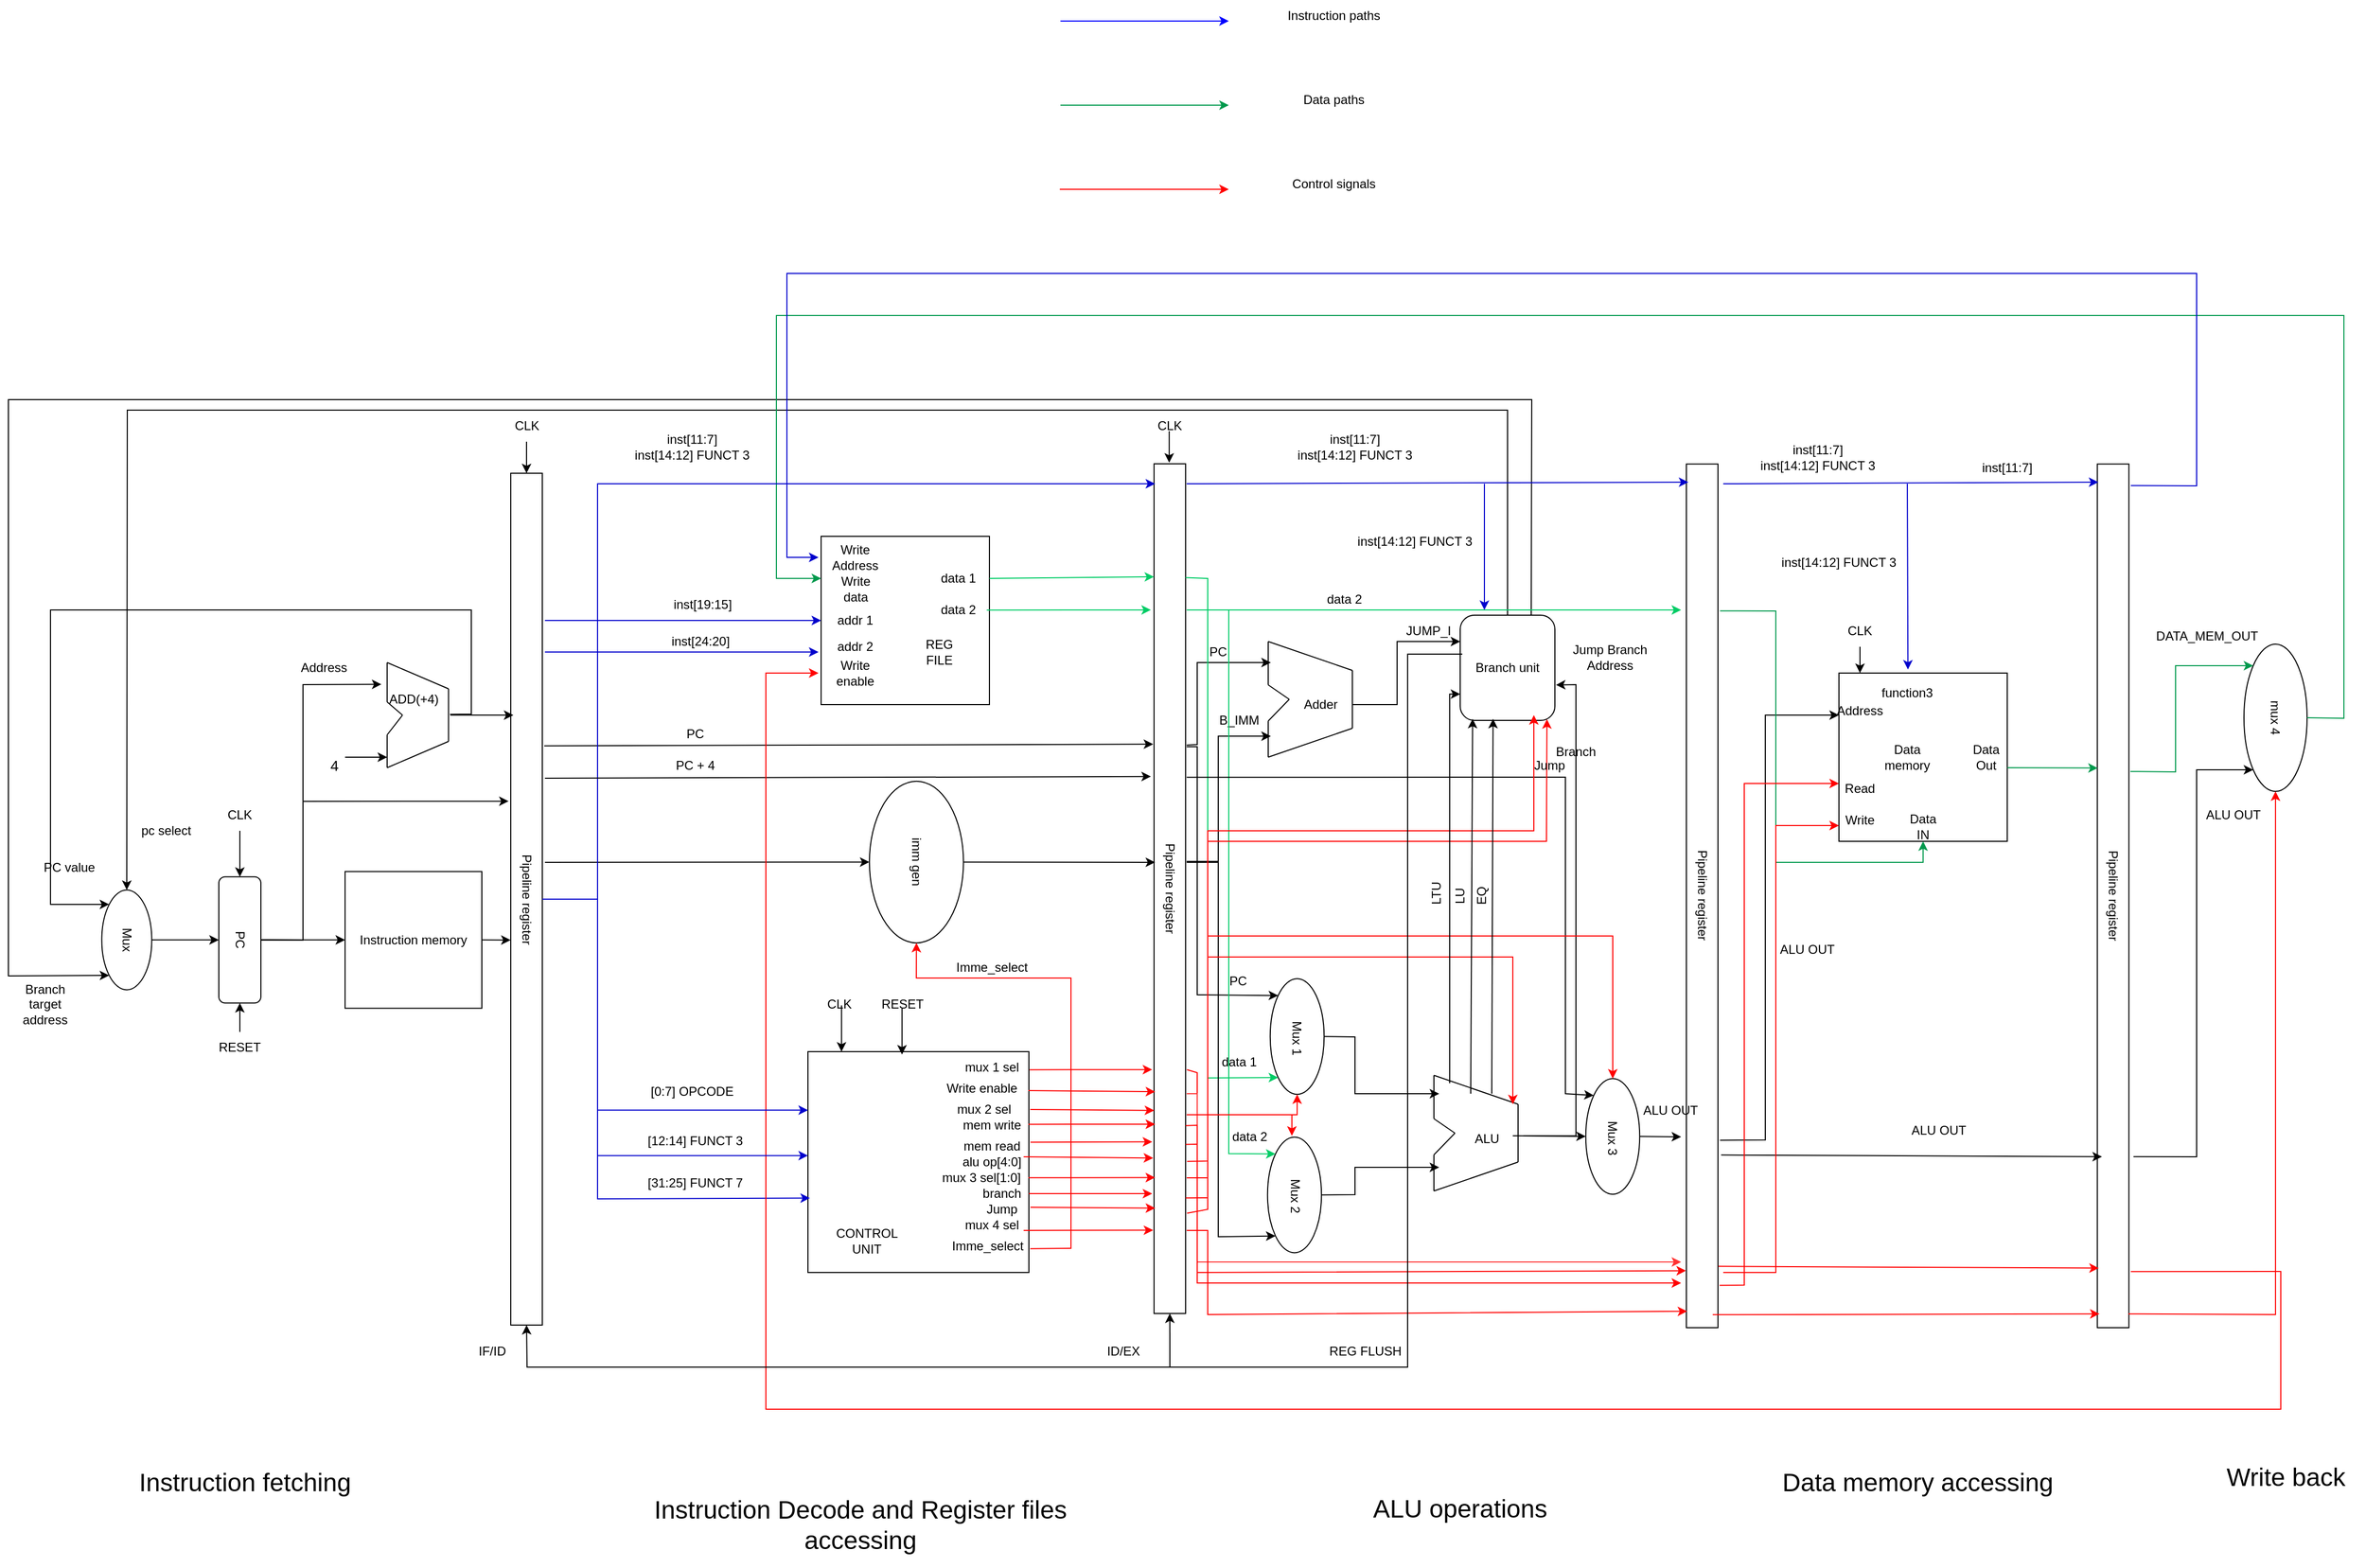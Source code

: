 <mxfile version="21.3.8" type="device">
  <diagram id="JxTKnqZXV-JEExH2jW5i" name="Page-1">
    <mxGraphModel dx="1919" dy="2574" grid="1" gridSize="10" guides="1" tooltips="1" connect="1" arrows="1" fold="1" page="1" pageScale="1" pageWidth="850" pageHeight="1100" math="0" shadow="0">
      <root>
        <mxCell id="0" />
        <mxCell id="1" parent="0" />
        <mxCell id="GBHFo6_GL_KCDXs9P--l-236" value="" style="endArrow=classic;html=1;rounded=0;entryX=0.713;entryY=1.058;entryDx=0;entryDy=0;entryPerimeter=0;exitX=1.003;exitY=0.082;exitDx=0;exitDy=0;exitPerimeter=0;strokeColor=#FF0000;" parent="1" source="GBHFo6_GL_KCDXs9P--l-93" target="GBHFo6_GL_KCDXs9P--l-29" edge="1">
          <mxGeometry width="50" height="50" relative="1" as="geometry">
            <mxPoint x="420" y="-670" as="sourcePoint" />
            <mxPoint x="470" y="-720" as="targetPoint" />
          </mxGeometry>
        </mxCell>
        <mxCell id="GBHFo6_GL_KCDXs9P--l-1" value="Mux" style="ellipse;whiteSpace=wrap;html=1;rotation=90;" parent="1" vertex="1">
          <mxGeometry x="-495" y="-750" width="95" height="47.5" as="geometry" />
        </mxCell>
        <mxCell id="GBHFo6_GL_KCDXs9P--l-2" value="PC" style="rounded=1;whiteSpace=wrap;html=1;rotation=90;" parent="1" vertex="1">
          <mxGeometry x="-400" y="-746.25" width="120" height="40" as="geometry" />
        </mxCell>
        <mxCell id="GBHFo6_GL_KCDXs9P--l-3" value="" style="group;" parent="1" vertex="1" connectable="0">
          <mxGeometry x="-200" y="-990" width="70.003" height="100" as="geometry" />
        </mxCell>
        <mxCell id="GBHFo6_GL_KCDXs9P--l-4" value="" style="endArrow=none;html=1;" parent="GBHFo6_GL_KCDXs9P--l-3" edge="1">
          <mxGeometry width="50" height="50" relative="1" as="geometry">
            <mxPoint x="58.333" y="75" as="sourcePoint" />
            <mxPoint x="58.333" y="25" as="targetPoint" />
          </mxGeometry>
        </mxCell>
        <mxCell id="GBHFo6_GL_KCDXs9P--l-5" value="" style="endArrow=none;html=1;" parent="GBHFo6_GL_KCDXs9P--l-3" edge="1">
          <mxGeometry width="50" height="50" relative="1" as="geometry">
            <mxPoint as="sourcePoint" />
            <mxPoint x="58.333" y="25" as="targetPoint" />
          </mxGeometry>
        </mxCell>
        <mxCell id="GBHFo6_GL_KCDXs9P--l-6" value="" style="endArrow=none;html=1;" parent="GBHFo6_GL_KCDXs9P--l-3" edge="1">
          <mxGeometry width="50" height="50" relative="1" as="geometry">
            <mxPoint y="100" as="sourcePoint" />
            <mxPoint x="58.333" y="75" as="targetPoint" />
          </mxGeometry>
        </mxCell>
        <mxCell id="GBHFo6_GL_KCDXs9P--l-7" value="" style="endArrow=none;html=1;" parent="GBHFo6_GL_KCDXs9P--l-3" edge="1">
          <mxGeometry width="50" height="50" relative="1" as="geometry">
            <mxPoint y="37.5" as="sourcePoint" />
            <mxPoint as="targetPoint" />
          </mxGeometry>
        </mxCell>
        <mxCell id="GBHFo6_GL_KCDXs9P--l-8" value="" style="endArrow=none;html=1;" parent="GBHFo6_GL_KCDXs9P--l-3" edge="1">
          <mxGeometry width="50" height="50" relative="1" as="geometry">
            <mxPoint y="100" as="sourcePoint" />
            <mxPoint y="68.75" as="targetPoint" />
          </mxGeometry>
        </mxCell>
        <mxCell id="GBHFo6_GL_KCDXs9P--l-9" value="" style="endArrow=none;html=1;" parent="GBHFo6_GL_KCDXs9P--l-3" edge="1">
          <mxGeometry width="50" height="50" relative="1" as="geometry">
            <mxPoint y="68.75" as="sourcePoint" />
            <mxPoint x="14.583" y="50" as="targetPoint" />
          </mxGeometry>
        </mxCell>
        <mxCell id="GBHFo6_GL_KCDXs9P--l-10" value="" style="endArrow=none;html=1;" parent="GBHFo6_GL_KCDXs9P--l-3" edge="1">
          <mxGeometry width="50" height="50" relative="1" as="geometry">
            <mxPoint y="37.5" as="sourcePoint" />
            <mxPoint x="14.583" y="50" as="targetPoint" />
          </mxGeometry>
        </mxCell>
        <mxCell id="GBHFo6_GL_KCDXs9P--l-11" value="ADD(+4)" style="text;html=1;align=center;verticalAlign=middle;resizable=0;points=[];autosize=1;strokeColor=none;" parent="GBHFo6_GL_KCDXs9P--l-3" vertex="1">
          <mxGeometry x="-9.997" y="20" width="70" height="30" as="geometry" />
        </mxCell>
        <mxCell id="GBHFo6_GL_KCDXs9P--l-12" value="Instruction memory" style="whiteSpace=wrap;html=1;aspect=fixed;" parent="1" vertex="1">
          <mxGeometry x="-240" y="-791.25" width="130" height="130" as="geometry" />
        </mxCell>
        <mxCell id="GBHFo6_GL_KCDXs9P--l-15" value="" style="whiteSpace=wrap;html=1;aspect=fixed;" parent="1" vertex="1">
          <mxGeometry x="212.5" y="-1110" width="160" height="160" as="geometry" />
        </mxCell>
        <mxCell id="GBHFo6_GL_KCDXs9P--l-16" value="Write Address" style="text;html=1;strokeColor=none;fillColor=none;align=center;verticalAlign=middle;whiteSpace=wrap;" parent="1" vertex="1">
          <mxGeometry x="225" y="-1100" width="40" height="20" as="geometry" />
        </mxCell>
        <mxCell id="GBHFo6_GL_KCDXs9P--l-17" value="addr 1&lt;span style=&quot;color: rgba(0 , 0 , 0 , 0) ; font-family: monospace ; font-size: 0px&quot;&gt;%3CmxGraphModel%3E%3Croot%3E%3CmxCell%20id%3D%220%22%2F%3E%3CmxCell%20id%3D%221%22%20parent%3D%220%22%2F%3E%3CmxCell%20id%3D%222%22%20value%3D%22Write%20Address%22%20style%3D%22text%3Bhtml%3D1%3BstrokeColor%3Dnone%3BfillColor%3Dnone%3Balign%3Dcenter%3BverticalAlign%3Dmiddle%3BwhiteSpace%3Dwrap%3Brounded%3D0%3B%22%20vertex%3D%221%22%20parent%3D%221%22%3E%3CmxGeometry%20x%3D%22310%22%20y%3D%22190%22%20width%3D%2240%22%20height%3D%2220%22%20as%3D%22geometry%22%2F%3E%3C%2FmxCell%3E%3C%2Froot%3E%3C%2FmxGraphModel%3E&lt;/span&gt;" style="text;html=1;strokeColor=none;fillColor=none;align=center;verticalAlign=middle;whiteSpace=wrap;" parent="1" vertex="1">
          <mxGeometry x="225" y="-1040" width="40" height="20" as="geometry" />
        </mxCell>
        <mxCell id="GBHFo6_GL_KCDXs9P--l-18" value="addr 2" style="text;html=1;strokeColor=none;fillColor=none;align=center;verticalAlign=middle;whiteSpace=wrap;" parent="1" vertex="1">
          <mxGeometry x="225" y="-1015" width="40" height="20" as="geometry" />
        </mxCell>
        <mxCell id="GBHFo6_GL_KCDXs9P--l-19" value="Write enable" style="text;html=1;strokeColor=none;fillColor=none;align=center;verticalAlign=middle;whiteSpace=wrap;" parent="1" vertex="1">
          <mxGeometry x="225" y="-990" width="40" height="20" as="geometry" />
        </mxCell>
        <mxCell id="GBHFo6_GL_KCDXs9P--l-20" value="data 1" style="text;html=1;strokeColor=none;fillColor=none;align=center;verticalAlign=middle;whiteSpace=wrap;" parent="1" vertex="1">
          <mxGeometry x="322.5" y="-1080" width="40" height="20" as="geometry" />
        </mxCell>
        <mxCell id="GBHFo6_GL_KCDXs9P--l-21" value="data 2" style="text;html=1;strokeColor=none;fillColor=none;align=center;verticalAlign=middle;whiteSpace=wrap;" parent="1" vertex="1">
          <mxGeometry x="322.5" y="-1050" width="40" height="20" as="geometry" />
        </mxCell>
        <mxCell id="GBHFo6_GL_KCDXs9P--l-22" value="Write data" style="text;html=1;strokeColor=none;fillColor=none;align=center;verticalAlign=middle;whiteSpace=wrap;" parent="1" vertex="1">
          <mxGeometry x="222.5" y="-1070" width="45" height="20" as="geometry" />
        </mxCell>
        <mxCell id="GBHFo6_GL_KCDXs9P--l-23" value="REG FILE" style="text;html=1;strokeColor=none;fillColor=none;align=center;verticalAlign=middle;whiteSpace=wrap;" parent="1" vertex="1">
          <mxGeometry x="305" y="-1010" width="40" height="20" as="geometry" />
        </mxCell>
        <mxCell id="GBHFo6_GL_KCDXs9P--l-25" value="imm gen" style="ellipse;whiteSpace=wrap;html=1;rotation=90;" parent="1" vertex="1">
          <mxGeometry x="226.25" y="-845" width="153.75" height="89.39" as="geometry" />
        </mxCell>
        <mxCell id="GBHFo6_GL_KCDXs9P--l-26" value="Pipeline register" style="whiteSpace=wrap;html=1;rotation=90;" parent="1" vertex="1">
          <mxGeometry x="-472.5" y="-780" width="810" height="30" as="geometry" />
        </mxCell>
        <mxCell id="GBHFo6_GL_KCDXs9P--l-29" value="Pipeline register" style="whiteSpace=wrap;html=1;rotation=90;" parent="1" vertex="1">
          <mxGeometry x="140" y="-790" width="807.96" height="30" as="geometry" />
        </mxCell>
        <mxCell id="GBHFo6_GL_KCDXs9P--l-42" value="&amp;nbsp;Mux 2" style="ellipse;whiteSpace=wrap;html=1;rotation=90;" parent="1" vertex="1">
          <mxGeometry x="607.495" y="-509.365" width="110" height="51.25" as="geometry" />
        </mxCell>
        <mxCell id="GBHFo6_GL_KCDXs9P--l-43" value="&amp;nbsp;Mux 1" style="ellipse;whiteSpace=wrap;html=1;rotation=90;" parent="1" vertex="1">
          <mxGeometry x="610.005" y="-659.995" width="110" height="51.25" as="geometry" />
        </mxCell>
        <mxCell id="GBHFo6_GL_KCDXs9P--l-45" value="&amp;nbsp;Mux 3" style="ellipse;whiteSpace=wrap;html=1;rotation=90;" parent="1" vertex="1">
          <mxGeometry x="909.995" y="-565.005" width="110" height="51.25" as="geometry" />
        </mxCell>
        <mxCell id="GBHFo6_GL_KCDXs9P--l-46" value="" style="group;" parent="1" vertex="1" connectable="0">
          <mxGeometry x="637.49" y="-1010" width="80" height="117.5" as="geometry" />
        </mxCell>
        <mxCell id="GBHFo6_GL_KCDXs9P--l-47" value="" style="endArrow=none;html=1;" parent="GBHFo6_GL_KCDXs9P--l-46" edge="1">
          <mxGeometry width="50" height="50" relative="1" as="geometry">
            <mxPoint x="80" y="82.5" as="sourcePoint" />
            <mxPoint x="80" y="27.5" as="targetPoint" />
          </mxGeometry>
        </mxCell>
        <mxCell id="GBHFo6_GL_KCDXs9P--l-48" value="" style="endArrow=none;html=1;" parent="GBHFo6_GL_KCDXs9P--l-46" edge="1">
          <mxGeometry width="50" height="50" relative="1" as="geometry">
            <mxPoint as="sourcePoint" />
            <mxPoint x="80" y="27.5" as="targetPoint" />
          </mxGeometry>
        </mxCell>
        <mxCell id="GBHFo6_GL_KCDXs9P--l-49" value="" style="endArrow=none;html=1;" parent="GBHFo6_GL_KCDXs9P--l-46" edge="1">
          <mxGeometry width="50" height="50" relative="1" as="geometry">
            <mxPoint y="110" as="sourcePoint" />
            <mxPoint x="80" y="82.5" as="targetPoint" />
          </mxGeometry>
        </mxCell>
        <mxCell id="GBHFo6_GL_KCDXs9P--l-50" value="" style="endArrow=none;html=1;" parent="GBHFo6_GL_KCDXs9P--l-46" edge="1">
          <mxGeometry width="50" height="50" relative="1" as="geometry">
            <mxPoint y="41.25" as="sourcePoint" />
            <mxPoint as="targetPoint" />
          </mxGeometry>
        </mxCell>
        <mxCell id="GBHFo6_GL_KCDXs9P--l-51" value="" style="endArrow=none;html=1;" parent="GBHFo6_GL_KCDXs9P--l-46" edge="1">
          <mxGeometry width="50" height="50" relative="1" as="geometry">
            <mxPoint y="110" as="sourcePoint" />
            <mxPoint y="75.625" as="targetPoint" />
          </mxGeometry>
        </mxCell>
        <mxCell id="GBHFo6_GL_KCDXs9P--l-52" value="" style="endArrow=none;html=1;" parent="GBHFo6_GL_KCDXs9P--l-46" edge="1">
          <mxGeometry width="50" height="50" relative="1" as="geometry">
            <mxPoint y="75.625" as="sourcePoint" />
            <mxPoint x="20" y="55" as="targetPoint" />
          </mxGeometry>
        </mxCell>
        <mxCell id="GBHFo6_GL_KCDXs9P--l-53" value="" style="endArrow=none;html=1;" parent="GBHFo6_GL_KCDXs9P--l-46" edge="1">
          <mxGeometry width="50" height="50" relative="1" as="geometry">
            <mxPoint y="41.25" as="sourcePoint" />
            <mxPoint x="20" y="55" as="targetPoint" />
          </mxGeometry>
        </mxCell>
        <mxCell id="GBHFo6_GL_KCDXs9P--l-54" value="Adder" style="text;html=1;align=center;verticalAlign=middle;resizable=0;points=[];autosize=1;strokeColor=none;" parent="GBHFo6_GL_KCDXs9P--l-46" vertex="1">
          <mxGeometry x="20" y="45" width="60" height="30" as="geometry" />
        </mxCell>
        <mxCell id="GBHFo6_GL_KCDXs9P--l-56" value="Branch unit" style="rounded=1;whiteSpace=wrap;html=1;" parent="1" vertex="1">
          <mxGeometry x="820" y="-1035" width="90" height="100" as="geometry" />
        </mxCell>
        <mxCell id="GBHFo6_GL_KCDXs9P--l-57" value="Pipeline register" style="whiteSpace=wrap;html=1;rotation=90;" parent="1" vertex="1">
          <mxGeometry x="639.38" y="-783.13" width="821.25" height="30" as="geometry" />
        </mxCell>
        <mxCell id="GBHFo6_GL_KCDXs9P--l-58" value="" style="group" parent="1" vertex="1" connectable="0">
          <mxGeometry x="1180" y="-980" width="160" height="165" as="geometry" />
        </mxCell>
        <mxCell id="GBHFo6_GL_KCDXs9P--l-59" value="&lt;span style=&quot;color: rgba(0 , 0 , 0 , 0) ; font-family: monospace ; font-size: 0px&quot;&gt;%3CmxGraphModel%3E%3Croot%3E%3CmxCell%20id%3D%220%22%2F%3E%3CmxCell%20id%3D%221%22%20parent%3D%220%22%2F%3E%3CmxCell%20id%3D%222%22%20value%3D%22Addr%22%20style%3D%22text%3Bhtml%3D1%3BstrokeColor%3Dnone%3BfillColor%3Dnone%3Balign%3Dcenter%3BverticalAlign%3Dmiddle%3BwhiteSpace%3Dwrap%3Brounded%3D0%3B%22%20vertex%3D%221%22%20parent%3D%221%22%3E%3CmxGeometry%20x%3D%22330%22%20y%3D%22440%22%20width%3D%2240%22%20height%3D%2220%22%20as%3D%22geometry%22%2F%3E%3C%2FmxCell%3E%3C%2Froot%3E%3C%2FmxGraphModel%3E&lt;/span&gt;" style="whiteSpace=wrap;html=1;aspect=fixed;" parent="GBHFo6_GL_KCDXs9P--l-58" vertex="1">
          <mxGeometry width="160" height="160" as="geometry" />
        </mxCell>
        <mxCell id="GBHFo6_GL_KCDXs9P--l-60" value="Address" style="text;html=1;strokeColor=none;fillColor=none;align=center;verticalAlign=middle;whiteSpace=wrap;" parent="GBHFo6_GL_KCDXs9P--l-58" vertex="1">
          <mxGeometry y="25.62" width="40" height="20" as="geometry" />
        </mxCell>
        <mxCell id="GBHFo6_GL_KCDXs9P--l-61" value="Read" style="text;html=1;strokeColor=none;fillColor=none;align=center;verticalAlign=middle;whiteSpace=wrap;" parent="GBHFo6_GL_KCDXs9P--l-58" vertex="1">
          <mxGeometry y="100" width="40" height="20" as="geometry" />
        </mxCell>
        <mxCell id="GBHFo6_GL_KCDXs9P--l-62" value="Write" style="text;html=1;strokeColor=none;fillColor=none;align=center;verticalAlign=middle;whiteSpace=wrap;" parent="GBHFo6_GL_KCDXs9P--l-58" vertex="1">
          <mxGeometry y="130" width="40" height="20" as="geometry" />
        </mxCell>
        <mxCell id="GBHFo6_GL_KCDXs9P--l-63" value="Data Out" style="text;html=1;strokeColor=none;fillColor=none;align=center;verticalAlign=middle;whiteSpace=wrap;" parent="GBHFo6_GL_KCDXs9P--l-58" vertex="1">
          <mxGeometry x="120" y="70" width="40" height="20" as="geometry" />
        </mxCell>
        <mxCell id="GBHFo6_GL_KCDXs9P--l-64" value="Data IN" style="text;html=1;strokeColor=none;fillColor=none;align=center;verticalAlign=middle;whiteSpace=wrap;" parent="GBHFo6_GL_KCDXs9P--l-58" vertex="1">
          <mxGeometry x="60" y="135.62" width="40" height="20" as="geometry" />
        </mxCell>
        <mxCell id="k_0b4y8d2lA1D0QgO7np-39" value="Data memory" style="text;html=1;strokeColor=none;fillColor=none;align=center;verticalAlign=middle;whiteSpace=wrap;rounded=0;" vertex="1" parent="GBHFo6_GL_KCDXs9P--l-58">
          <mxGeometry x="35" y="65" width="60" height="30" as="geometry" />
        </mxCell>
        <mxCell id="k_0b4y8d2lA1D0QgO7np-40" value="function3" style="text;html=1;strokeColor=none;fillColor=none;align=center;verticalAlign=middle;whiteSpace=wrap;rounded=0;" vertex="1" parent="GBHFo6_GL_KCDXs9P--l-58">
          <mxGeometry x="35" y="4.37" width="60" height="30" as="geometry" />
        </mxCell>
        <mxCell id="GBHFo6_GL_KCDXs9P--l-69" value="Pipeline register" style="whiteSpace=wrap;html=1;rotation=90;" parent="1" vertex="1">
          <mxGeometry x="1030.0" y="-783.13" width="821.25" height="30" as="geometry" />
        </mxCell>
        <mxCell id="GBHFo6_GL_KCDXs9P--l-70" value="mux 4" style="ellipse;whiteSpace=wrap;html=1;rotation=90;" parent="1" vertex="1">
          <mxGeometry x="1525" y="-967.5" width="140" height="60" as="geometry" />
        </mxCell>
        <mxCell id="GBHFo6_GL_KCDXs9P--l-74" value="" style="endArrow=classic;html=1;rounded=0;entryX=0;entryY=1;entryDx=0;entryDy=0;exitX=0.996;exitY=0.976;exitDx=0;exitDy=0;exitPerimeter=0;" parent="1" source="GBHFo6_GL_KCDXs9P--l-11" target="GBHFo6_GL_KCDXs9P--l-1" edge="1">
          <mxGeometry width="50" height="50" relative="1" as="geometry">
            <mxPoint x="-520" y="-1040" as="sourcePoint" />
            <mxPoint x="-340" y="-820" as="targetPoint" />
            <Array as="points">
              <mxPoint x="-120" y="-941" />
              <mxPoint x="-120" y="-1040" />
              <mxPoint x="-520" y="-1040" />
              <mxPoint x="-520" y="-760" />
            </Array>
          </mxGeometry>
        </mxCell>
        <mxCell id="GBHFo6_GL_KCDXs9P--l-76" value="" style="endArrow=classic;html=1;rounded=0;exitX=0.5;exitY=0;exitDx=0;exitDy=0;entryX=0.5;entryY=1;entryDx=0;entryDy=0;" parent="1" source="GBHFo6_GL_KCDXs9P--l-1" target="GBHFo6_GL_KCDXs9P--l-2" edge="1">
          <mxGeometry width="50" height="50" relative="1" as="geometry">
            <mxPoint x="-80" y="-770" as="sourcePoint" />
            <mxPoint x="-30" y="-820" as="targetPoint" />
          </mxGeometry>
        </mxCell>
        <mxCell id="GBHFo6_GL_KCDXs9P--l-77" value="" style="endArrow=classic;html=1;rounded=0;exitX=0.5;exitY=0;exitDx=0;exitDy=0;entryX=0;entryY=0.5;entryDx=0;entryDy=0;" parent="1" source="GBHFo6_GL_KCDXs9P--l-2" target="GBHFo6_GL_KCDXs9P--l-12" edge="1">
          <mxGeometry width="50" height="50" relative="1" as="geometry">
            <mxPoint x="-80" y="-770" as="sourcePoint" />
            <mxPoint x="-30" y="-820" as="targetPoint" />
          </mxGeometry>
        </mxCell>
        <mxCell id="GBHFo6_GL_KCDXs9P--l-78" value="" style="endArrow=classic;html=1;rounded=0;entryX=0.065;entryY=0.024;entryDx=0;entryDy=0;entryPerimeter=0;exitX=0.5;exitY=0;exitDx=0;exitDy=0;" parent="1" source="GBHFo6_GL_KCDXs9P--l-2" target="GBHFo6_GL_KCDXs9P--l-11" edge="1">
          <mxGeometry width="50" height="50" relative="1" as="geometry">
            <mxPoint x="-280" y="-730" as="sourcePoint" />
            <mxPoint y="-820" as="targetPoint" />
            <Array as="points">
              <mxPoint x="-280" y="-726" />
              <mxPoint x="-280" y="-969" />
            </Array>
          </mxGeometry>
        </mxCell>
        <mxCell id="GBHFo6_GL_KCDXs9P--l-79" value="" style="endArrow=classic;html=1;rounded=0;" parent="1" edge="1">
          <mxGeometry width="50" height="50" relative="1" as="geometry">
            <mxPoint x="-240" y="-900" as="sourcePoint" />
            <mxPoint x="-200" y="-900" as="targetPoint" />
          </mxGeometry>
        </mxCell>
        <mxCell id="GBHFo6_GL_KCDXs9P--l-80" value="&lt;font style=&quot;font-size: 14px;&quot;&gt;4&lt;/font&gt;" style="text;html=1;strokeColor=none;fillColor=none;align=center;verticalAlign=middle;whiteSpace=wrap;rounded=0;" parent="1" vertex="1">
          <mxGeometry x="-280" y="-907.5" width="60" height="30" as="geometry" />
        </mxCell>
        <UserObject label="" link="free.stulive.com" id="GBHFo6_GL_KCDXs9P--l-93">
          <mxCell style="whiteSpace=wrap;html=1;aspect=fixed;" parent="1" vertex="1">
            <mxGeometry x="200" y="-620" width="210" height="210" as="geometry" />
          </mxCell>
        </UserObject>
        <mxCell id="GBHFo6_GL_KCDXs9P--l-94" value="alu op[4:0]" style="text;html=1;strokeColor=none;fillColor=none;align=center;verticalAlign=middle;whiteSpace=wrap;" parent="1" vertex="1">
          <mxGeometry x="345" y="-525" width="60.0" height="20" as="geometry" />
        </mxCell>
        <mxCell id="GBHFo6_GL_KCDXs9P--l-95" value="mem write" style="text;html=1;strokeColor=none;fillColor=none;align=center;verticalAlign=middle;whiteSpace=wrap;" parent="1" vertex="1">
          <mxGeometry x="345" y="-560" width="60.0" height="20" as="geometry" />
        </mxCell>
        <mxCell id="GBHFo6_GL_KCDXs9P--l-96" value="mem read" style="text;html=1;strokeColor=none;fillColor=none;align=center;verticalAlign=middle;whiteSpace=wrap;" parent="1" vertex="1">
          <mxGeometry x="345" y="-540" width="60.0" height="20" as="geometry" />
        </mxCell>
        <mxCell id="GBHFo6_GL_KCDXs9P--l-97" value="branch" style="text;html=1;strokeColor=none;fillColor=none;align=center;verticalAlign=middle;whiteSpace=wrap;" parent="1" vertex="1">
          <mxGeometry x="337.5" y="-495" width="92.5" height="20" as="geometry" />
        </mxCell>
        <mxCell id="GBHFo6_GL_KCDXs9P--l-98" value="CONTROL UNIT" style="text;html=1;strokeColor=none;fillColor=none;align=center;verticalAlign=middle;whiteSpace=wrap;" parent="1" vertex="1">
          <mxGeometry x="226.25" y="-450" width="60.0" height="20" as="geometry" />
        </mxCell>
        <mxCell id="GBHFo6_GL_KCDXs9P--l-100" value="mux 4 sel" style="text;html=1;strokeColor=none;fillColor=none;align=center;verticalAlign=middle;whiteSpace=wrap;" parent="1" vertex="1">
          <mxGeometry x="345" y="-465" width="60.0" height="20" as="geometry" />
        </mxCell>
        <mxCell id="GBHFo6_GL_KCDXs9P--l-101" value="Write enable" style="text;html=1;strokeColor=none;fillColor=none;align=center;verticalAlign=middle;whiteSpace=wrap;" parent="1" vertex="1">
          <mxGeometry x="328.75" y="-595" width="72.5" height="20" as="geometry" />
        </mxCell>
        <mxCell id="GBHFo6_GL_KCDXs9P--l-102" value="mux 2 sel" style="text;html=1;strokeColor=none;fillColor=none;align=center;verticalAlign=middle;whiteSpace=wrap;" parent="1" vertex="1">
          <mxGeometry x="322.5" y="-575" width="88.75" height="20" as="geometry" />
        </mxCell>
        <mxCell id="GBHFo6_GL_KCDXs9P--l-103" value="mux 3 sel[1:0]" style="text;html=1;strokeColor=none;fillColor=none;align=center;verticalAlign=middle;whiteSpace=wrap;" parent="1" vertex="1">
          <mxGeometry x="325" y="-510" width="80" height="20" as="geometry" />
        </mxCell>
        <mxCell id="GBHFo6_GL_KCDXs9P--l-105" value="mux 1 sel" style="text;html=1;strokeColor=none;fillColor=none;align=center;verticalAlign=middle;whiteSpace=wrap;" parent="1" vertex="1">
          <mxGeometry x="345" y="-615" width="60.0" height="20" as="geometry" />
        </mxCell>
        <mxCell id="GBHFo6_GL_KCDXs9P--l-106" value="Jump" style="text;html=1;strokeColor=none;fillColor=none;align=center;verticalAlign=middle;whiteSpace=wrap;" parent="1" vertex="1">
          <mxGeometry x="337.5" y="-480" width="92.5" height="20" as="geometry" />
        </mxCell>
        <mxCell id="GBHFo6_GL_KCDXs9P--l-107" value="" style="group;" parent="1" vertex="1" connectable="0">
          <mxGeometry x="795" y="-597.5" width="80" height="117.5" as="geometry" />
        </mxCell>
        <mxCell id="GBHFo6_GL_KCDXs9P--l-108" value="" style="endArrow=none;html=1;" parent="GBHFo6_GL_KCDXs9P--l-107" edge="1">
          <mxGeometry width="50" height="50" relative="1" as="geometry">
            <mxPoint x="80" y="82.5" as="sourcePoint" />
            <mxPoint x="80" y="27.5" as="targetPoint" />
          </mxGeometry>
        </mxCell>
        <mxCell id="GBHFo6_GL_KCDXs9P--l-109" value="" style="endArrow=none;html=1;" parent="GBHFo6_GL_KCDXs9P--l-107" edge="1">
          <mxGeometry width="50" height="50" relative="1" as="geometry">
            <mxPoint as="sourcePoint" />
            <mxPoint x="80" y="27.5" as="targetPoint" />
          </mxGeometry>
        </mxCell>
        <mxCell id="GBHFo6_GL_KCDXs9P--l-110" value="" style="endArrow=none;html=1;" parent="GBHFo6_GL_KCDXs9P--l-107" edge="1">
          <mxGeometry width="50" height="50" relative="1" as="geometry">
            <mxPoint y="110" as="sourcePoint" />
            <mxPoint x="80" y="82.5" as="targetPoint" />
          </mxGeometry>
        </mxCell>
        <mxCell id="GBHFo6_GL_KCDXs9P--l-111" value="" style="endArrow=none;html=1;" parent="GBHFo6_GL_KCDXs9P--l-107" edge="1">
          <mxGeometry width="50" height="50" relative="1" as="geometry">
            <mxPoint y="41.25" as="sourcePoint" />
            <mxPoint as="targetPoint" />
          </mxGeometry>
        </mxCell>
        <mxCell id="GBHFo6_GL_KCDXs9P--l-112" value="" style="endArrow=none;html=1;" parent="GBHFo6_GL_KCDXs9P--l-107" edge="1">
          <mxGeometry width="50" height="50" relative="1" as="geometry">
            <mxPoint y="110" as="sourcePoint" />
            <mxPoint y="75.625" as="targetPoint" />
          </mxGeometry>
        </mxCell>
        <mxCell id="GBHFo6_GL_KCDXs9P--l-113" value="" style="endArrow=none;html=1;" parent="GBHFo6_GL_KCDXs9P--l-107" edge="1">
          <mxGeometry width="50" height="50" relative="1" as="geometry">
            <mxPoint y="75.625" as="sourcePoint" />
            <mxPoint x="20" y="55" as="targetPoint" />
          </mxGeometry>
        </mxCell>
        <mxCell id="GBHFo6_GL_KCDXs9P--l-114" value="" style="endArrow=none;html=1;" parent="GBHFo6_GL_KCDXs9P--l-107" edge="1">
          <mxGeometry width="50" height="50" relative="1" as="geometry">
            <mxPoint y="41.25" as="sourcePoint" />
            <mxPoint x="20" y="55" as="targetPoint" />
          </mxGeometry>
        </mxCell>
        <mxCell id="GBHFo6_GL_KCDXs9P--l-115" value="ALU" style="text;html=1;align=center;verticalAlign=middle;resizable=0;points=[];autosize=1;strokeColor=none;" parent="GBHFo6_GL_KCDXs9P--l-107" vertex="1">
          <mxGeometry x="30" y="50" width="40" height="20" as="geometry" />
        </mxCell>
        <mxCell id="GBHFo6_GL_KCDXs9P--l-146" value="" style="endArrow=classic;html=1;rounded=0;exitX=0.75;exitY=0;exitDx=0;exitDy=0;entryX=1;entryY=1;entryDx=0;entryDy=0;" parent="1" source="GBHFo6_GL_KCDXs9P--l-56" target="GBHFo6_GL_KCDXs9P--l-1" edge="1">
          <mxGeometry width="50" height="50" relative="1" as="geometry">
            <mxPoint x="790" y="-780" as="sourcePoint" />
            <mxPoint x="-230" y="-1180" as="targetPoint" />
            <Array as="points">
              <mxPoint x="888" y="-1240" />
              <mxPoint x="-560" y="-1240" />
              <mxPoint x="-560" y="-692" />
            </Array>
          </mxGeometry>
        </mxCell>
        <mxCell id="GBHFo6_GL_KCDXs9P--l-148" value="" style="endArrow=classic;html=1;rounded=0;exitX=0.5;exitY=0;exitDx=0;exitDy=0;entryX=0;entryY=0.5;entryDx=0;entryDy=0;" parent="1" source="GBHFo6_GL_KCDXs9P--l-56" target="GBHFo6_GL_KCDXs9P--l-1" edge="1">
          <mxGeometry width="50" height="50" relative="1" as="geometry">
            <mxPoint x="410" y="-780" as="sourcePoint" />
            <mxPoint x="460" y="-830" as="targetPoint" />
            <Array as="points">
              <mxPoint x="865" y="-1230" />
              <mxPoint x="-447" y="-1230" />
            </Array>
          </mxGeometry>
        </mxCell>
        <mxCell id="GBHFo6_GL_KCDXs9P--l-149" value="pc select" style="text;html=1;strokeColor=none;fillColor=none;align=center;verticalAlign=middle;whiteSpace=wrap;rounded=0;" parent="1" vertex="1">
          <mxGeometry x="-440" y="-845" width="60" height="30" as="geometry" />
        </mxCell>
        <mxCell id="GBHFo6_GL_KCDXs9P--l-157" value="" style="endArrow=classic;html=1;rounded=0;" parent="1" edge="1">
          <mxGeometry width="50" height="50" relative="1" as="geometry">
            <mxPoint x="-140" y="-940" as="sourcePoint" />
            <mxPoint x="-80" y="-940" as="targetPoint" />
          </mxGeometry>
        </mxCell>
        <mxCell id="GBHFo6_GL_KCDXs9P--l-158" value="" style="endArrow=classic;html=1;rounded=0;exitX=0.5;exitY=0;exitDx=0;exitDy=0;entryX=0.385;entryY=1.068;entryDx=0;entryDy=0;entryPerimeter=0;" parent="1" source="GBHFo6_GL_KCDXs9P--l-2" target="GBHFo6_GL_KCDXs9P--l-26" edge="1">
          <mxGeometry width="50" height="50" relative="1" as="geometry">
            <mxPoint x="-70" y="-830" as="sourcePoint" />
            <mxPoint x="-20" y="-880" as="targetPoint" />
            <Array as="points">
              <mxPoint x="-280" y="-726" />
              <mxPoint x="-280" y="-858" />
            </Array>
          </mxGeometry>
        </mxCell>
        <mxCell id="GBHFo6_GL_KCDXs9P--l-159" value="" style="endArrow=classic;html=1;rounded=0;exitX=1;exitY=0.5;exitDx=0;exitDy=0;entryX=0.548;entryY=1.005;entryDx=0;entryDy=0;entryPerimeter=0;" parent="1" source="GBHFo6_GL_KCDXs9P--l-12" target="GBHFo6_GL_KCDXs9P--l-26" edge="1">
          <mxGeometry width="50" height="50" relative="1" as="geometry">
            <mxPoint x="-70" y="-830" as="sourcePoint" />
            <mxPoint x="-20" y="-880" as="targetPoint" />
          </mxGeometry>
        </mxCell>
        <mxCell id="GBHFo6_GL_KCDXs9P--l-161" value="" style="endArrow=classic;html=1;rounded=0;exitX=0.5;exitY=0;exitDx=0;exitDy=0;entryX=0.009;entryY=0.663;entryDx=0;entryDy=0;entryPerimeter=0;strokeColor=#0000CC;" parent="1" source="GBHFo6_GL_KCDXs9P--l-26" target="GBHFo6_GL_KCDXs9P--l-93" edge="1">
          <mxGeometry width="50" height="50" relative="1" as="geometry">
            <mxPoint x="-70" y="-600" as="sourcePoint" />
            <mxPoint x="-20" y="-650" as="targetPoint" />
            <Array as="points">
              <mxPoint y="-765" />
              <mxPoint y="-480" />
            </Array>
          </mxGeometry>
        </mxCell>
        <mxCell id="GBHFo6_GL_KCDXs9P--l-162" value="" style="endArrow=classic;html=1;rounded=0;entryX=0.33;entryY=1.027;entryDx=0;entryDy=0;entryPerimeter=0;exitX=0.32;exitY=-0.062;exitDx=0;exitDy=0;exitPerimeter=0;" parent="1" source="GBHFo6_GL_KCDXs9P--l-26" target="GBHFo6_GL_KCDXs9P--l-29" edge="1">
          <mxGeometry width="50" height="50" relative="1" as="geometry">
            <mxPoint x="-70" y="-600" as="sourcePoint" />
            <mxPoint x="-20" y="-650" as="targetPoint" />
          </mxGeometry>
        </mxCell>
        <mxCell id="GBHFo6_GL_KCDXs9P--l-163" value="" style="endArrow=classic;html=1;rounded=0;entryX=0.5;entryY=1;entryDx=0;entryDy=0;" parent="1" target="GBHFo6_GL_KCDXs9P--l-25" edge="1">
          <mxGeometry width="50" height="50" relative="1" as="geometry">
            <mxPoint x="-50" y="-800" as="sourcePoint" />
            <mxPoint x="350" y="-650" as="targetPoint" />
          </mxGeometry>
        </mxCell>
        <mxCell id="GBHFo6_GL_KCDXs9P--l-164" value="" style="endArrow=classic;html=1;rounded=0;exitX=0.5;exitY=0;exitDx=0;exitDy=0;entryX=0.469;entryY=0.966;entryDx=0;entryDy=0;entryPerimeter=0;" parent="1" source="GBHFo6_GL_KCDXs9P--l-25" target="GBHFo6_GL_KCDXs9P--l-29" edge="1">
          <mxGeometry width="50" height="50" relative="1" as="geometry">
            <mxPoint x="300" y="-720" as="sourcePoint" />
            <mxPoint x="350" y="-770" as="targetPoint" />
          </mxGeometry>
        </mxCell>
        <mxCell id="GBHFo6_GL_KCDXs9P--l-165" value="" style="endArrow=classic;html=1;rounded=0;entryX=0;entryY=0.5;entryDx=0;entryDy=0;fillColor=#3333FF;strokeColor=#0000CC;" parent="1" target="GBHFo6_GL_KCDXs9P--l-15" edge="1">
          <mxGeometry width="50" height="50" relative="1" as="geometry">
            <mxPoint x="-50" y="-1030" as="sourcePoint" />
            <mxPoint x="350" y="-1000" as="targetPoint" />
          </mxGeometry>
        </mxCell>
        <mxCell id="GBHFo6_GL_KCDXs9P--l-166" value="" style="endArrow=classic;html=1;rounded=0;strokeColor=#0000CC;" parent="1" edge="1">
          <mxGeometry width="50" height="50" relative="1" as="geometry">
            <mxPoint x="-50" y="-1000" as="sourcePoint" />
            <mxPoint x="210" y="-1000" as="targetPoint" />
          </mxGeometry>
        </mxCell>
        <mxCell id="GBHFo6_GL_KCDXs9P--l-172" value="" style="endArrow=classic;html=1;rounded=0;entryX=0;entryY=0.25;entryDx=0;entryDy=0;exitX=0.5;exitY=0;exitDx=0;exitDy=0;strokeColor=#00994D;" parent="1" source="GBHFo6_GL_KCDXs9P--l-70" target="GBHFo6_GL_KCDXs9P--l-15" edge="1">
          <mxGeometry width="50" height="50" relative="1" as="geometry">
            <mxPoint x="140" y="-870" as="sourcePoint" />
            <mxPoint x="190" y="-920" as="targetPoint" />
            <Array as="points">
              <mxPoint x="1660" y="-937" />
              <mxPoint x="1660" y="-1320" />
              <mxPoint x="170" y="-1320" />
              <mxPoint x="170" y="-1070" />
            </Array>
          </mxGeometry>
        </mxCell>
        <mxCell id="GBHFo6_GL_KCDXs9P--l-175" value="" style="endArrow=classic;html=1;rounded=0;exitX=0.5;exitY=0;exitDx=0;exitDy=0;fillColor=#0000FF;strokeColor=#0000CC;" parent="1" source="GBHFo6_GL_KCDXs9P--l-26" edge="1">
          <mxGeometry width="50" height="50" relative="1" as="geometry">
            <mxPoint x="290" y="-840" as="sourcePoint" />
            <mxPoint x="530" y="-1160" as="targetPoint" />
            <Array as="points">
              <mxPoint y="-765" />
              <mxPoint y="-1160" />
            </Array>
          </mxGeometry>
        </mxCell>
        <mxCell id="GBHFo6_GL_KCDXs9P--l-176" value="" style="endArrow=classic;html=1;rounded=0;entryX=0.021;entryY=0.938;entryDx=0;entryDy=0;entryPerimeter=0;strokeColor=#0000CC;" parent="1" target="GBHFo6_GL_KCDXs9P--l-57" edge="1">
          <mxGeometry width="50" height="50" relative="1" as="geometry">
            <mxPoint x="560" y="-1160" as="sourcePoint" />
            <mxPoint x="970" y="-890" as="targetPoint" />
          </mxGeometry>
        </mxCell>
        <mxCell id="GBHFo6_GL_KCDXs9P--l-177" value="" style="endArrow=classic;html=1;rounded=0;entryX=0.021;entryY=0.968;entryDx=0;entryDy=0;entryPerimeter=0;strokeColor=#0000CC;" parent="1" target="GBHFo6_GL_KCDXs9P--l-69" edge="1">
          <mxGeometry width="50" height="50" relative="1" as="geometry">
            <mxPoint x="1070" y="-1160" as="sourcePoint" />
            <mxPoint x="1280" y="-890" as="targetPoint" />
          </mxGeometry>
        </mxCell>
        <mxCell id="GBHFo6_GL_KCDXs9P--l-179" value="" style="endArrow=classic;html=1;rounded=0;exitX=0.025;exitY=-0.06;exitDx=0;exitDy=0;exitPerimeter=0;strokeColor=#0000CC;" parent="1" source="GBHFo6_GL_KCDXs9P--l-69" edge="1">
          <mxGeometry width="50" height="50" relative="1" as="geometry">
            <mxPoint x="1230" y="-840" as="sourcePoint" />
            <mxPoint x="210" y="-1090" as="targetPoint" />
            <Array as="points">
              <mxPoint x="1520" y="-1158" />
              <mxPoint x="1520" y="-1360" />
              <mxPoint x="180" y="-1360" />
              <mxPoint x="180" y="-1090" />
            </Array>
          </mxGeometry>
        </mxCell>
        <mxCell id="GBHFo6_GL_KCDXs9P--l-180" value="" style="endArrow=classic;html=1;rounded=0;entryX=0.368;entryY=1.099;entryDx=0;entryDy=0;entryPerimeter=0;" parent="1" target="GBHFo6_GL_KCDXs9P--l-29" edge="1">
          <mxGeometry width="50" height="50" relative="1" as="geometry">
            <mxPoint x="-50" y="-880" as="sourcePoint" />
            <mxPoint x="250" y="-930" as="targetPoint" />
          </mxGeometry>
        </mxCell>
        <mxCell id="GBHFo6_GL_KCDXs9P--l-181" value="PC" style="text;html=1;strokeColor=none;fillColor=none;align=center;verticalAlign=middle;whiteSpace=wrap;rounded=0;" parent="1" vertex="1">
          <mxGeometry x="62.5" y="-937.5" width="60" height="30" as="geometry" />
        </mxCell>
        <mxCell id="GBHFo6_GL_KCDXs9P--l-182" value="PC + 4" style="text;html=1;strokeColor=none;fillColor=none;align=center;verticalAlign=middle;whiteSpace=wrap;rounded=0;" parent="1" vertex="1">
          <mxGeometry x="62.5" y="-907.5" width="60" height="30" as="geometry" />
        </mxCell>
        <mxCell id="GBHFo6_GL_KCDXs9P--l-188" value="" style="endArrow=classic;html=1;rounded=0;exitX=1;exitY=0.25;exitDx=0;exitDy=0;entryX=0.133;entryY=0.999;entryDx=0;entryDy=0;entryPerimeter=0;strokeColor=#00CC66;" parent="1" source="GBHFo6_GL_KCDXs9P--l-15" target="GBHFo6_GL_KCDXs9P--l-29" edge="1">
          <mxGeometry width="50" height="50" relative="1" as="geometry">
            <mxPoint x="460" y="-1050" as="sourcePoint" />
            <mxPoint x="510" y="-1100" as="targetPoint" />
          </mxGeometry>
        </mxCell>
        <mxCell id="GBHFo6_GL_KCDXs9P--l-189" value="" style="endArrow=classic;html=1;rounded=0;exitX=0.984;exitY=0.438;exitDx=0;exitDy=0;exitPerimeter=0;entryX=0.172;entryY=1.099;entryDx=0;entryDy=0;entryPerimeter=0;strokeColor=#00CC66;" parent="1" source="GBHFo6_GL_KCDXs9P--l-15" target="GBHFo6_GL_KCDXs9P--l-29" edge="1">
          <mxGeometry width="50" height="50" relative="1" as="geometry">
            <mxPoint x="460" y="-1050" as="sourcePoint" />
            <mxPoint x="510" y="-1040" as="targetPoint" />
          </mxGeometry>
        </mxCell>
        <mxCell id="GBHFo6_GL_KCDXs9P--l-190" value="" style="endArrow=classic;html=1;rounded=0;exitX=0.468;exitY=-0.034;exitDx=0;exitDy=0;exitPerimeter=0;" parent="1" source="GBHFo6_GL_KCDXs9P--l-29" edge="1">
          <mxGeometry width="50" height="50" relative="1" as="geometry">
            <mxPoint x="770" y="-670" as="sourcePoint" />
            <mxPoint x="640" y="-920" as="targetPoint" />
            <Array as="points">
              <mxPoint x="590" y="-801" />
              <mxPoint x="590" y="-920" />
            </Array>
          </mxGeometry>
        </mxCell>
        <mxCell id="GBHFo6_GL_KCDXs9P--l-191" value="" style="endArrow=classic;html=1;rounded=0;exitX=0.331;exitY=-0.034;exitDx=0;exitDy=0;exitPerimeter=0;" parent="1" source="GBHFo6_GL_KCDXs9P--l-29" edge="1">
          <mxGeometry width="50" height="50" relative="1" as="geometry">
            <mxPoint x="590" y="-920" as="sourcePoint" />
            <mxPoint x="640" y="-990" as="targetPoint" />
            <Array as="points">
              <mxPoint x="570" y="-912" />
              <mxPoint x="570" y="-990" />
            </Array>
          </mxGeometry>
        </mxCell>
        <mxCell id="GBHFo6_GL_KCDXs9P--l-192" value="PC" style="text;html=1;strokeColor=none;fillColor=none;align=center;verticalAlign=middle;whiteSpace=wrap;rounded=0;" parent="1" vertex="1">
          <mxGeometry x="560" y="-1015" width="60" height="30" as="geometry" />
        </mxCell>
        <mxCell id="GBHFo6_GL_KCDXs9P--l-193" value="B_IMM" style="text;html=1;strokeColor=none;fillColor=none;align=center;verticalAlign=middle;whiteSpace=wrap;rounded=0;" parent="1" vertex="1">
          <mxGeometry x="580" y="-950" width="60" height="30" as="geometry" />
        </mxCell>
        <mxCell id="GBHFo6_GL_KCDXs9P--l-194" value="" style="endArrow=classic;html=1;rounded=0;entryX=0;entryY=0.25;entryDx=0;entryDy=0;" parent="1" source="GBHFo6_GL_KCDXs9P--l-54" edge="1" target="GBHFo6_GL_KCDXs9P--l-56">
          <mxGeometry width="50" height="50" relative="1" as="geometry">
            <mxPoint x="590" y="-670" as="sourcePoint" />
            <mxPoint x="820" y="-952" as="targetPoint" />
            <Array as="points">
              <mxPoint x="760" y="-950" />
              <mxPoint x="760" y="-1010" />
            </Array>
          </mxGeometry>
        </mxCell>
        <mxCell id="GBHFo6_GL_KCDXs9P--l-195" value="" style="endArrow=classic;html=1;rounded=0;exitX=0.134;exitY=-0.001;exitDx=0;exitDy=0;exitPerimeter=0;entryX=1;entryY=1;entryDx=0;entryDy=0;strokeColor=#00CC66;" parent="1" source="GBHFo6_GL_KCDXs9P--l-29" target="GBHFo6_GL_KCDXs9P--l-43" edge="1">
          <mxGeometry width="50" height="50" relative="1" as="geometry">
            <mxPoint x="590" y="-670" as="sourcePoint" />
            <mxPoint x="640" y="-720" as="targetPoint" />
            <Array as="points">
              <mxPoint x="580" y="-1070" />
              <mxPoint x="580" y="-595" />
            </Array>
          </mxGeometry>
        </mxCell>
        <mxCell id="GBHFo6_GL_KCDXs9P--l-196" value="" style="endArrow=classic;html=1;rounded=0;entryX=0;entryY=1;entryDx=0;entryDy=0;" parent="1" target="GBHFo6_GL_KCDXs9P--l-43" edge="1">
          <mxGeometry width="50" height="50" relative="1" as="geometry">
            <mxPoint x="560" y="-910" as="sourcePoint" />
            <mxPoint x="640" y="-720" as="targetPoint" />
            <Array as="points">
              <mxPoint x="570" y="-910" />
              <mxPoint x="570" y="-674" />
            </Array>
          </mxGeometry>
        </mxCell>
        <mxCell id="GBHFo6_GL_KCDXs9P--l-197" value="PC" style="text;html=1;strokeColor=none;fillColor=none;align=center;verticalAlign=middle;whiteSpace=wrap;rounded=0;" parent="1" vertex="1">
          <mxGeometry x="579.38" y="-702.5" width="60" height="30" as="geometry" />
        </mxCell>
        <mxCell id="GBHFo6_GL_KCDXs9P--l-198" value="data 1" style="text;html=1;strokeColor=none;fillColor=none;align=center;verticalAlign=middle;whiteSpace=wrap;" parent="1" vertex="1">
          <mxGeometry x="590" y="-620" width="40" height="20" as="geometry" />
        </mxCell>
        <mxCell id="GBHFo6_GL_KCDXs9P--l-199" value="" style="endArrow=classic;html=1;rounded=0;entryX=1;entryY=1;entryDx=0;entryDy=0;" parent="1" target="GBHFo6_GL_KCDXs9P--l-42" edge="1">
          <mxGeometry width="50" height="50" relative="1" as="geometry">
            <mxPoint x="560" y="-800" as="sourcePoint" />
            <mxPoint x="590" y="-484" as="targetPoint" />
            <Array as="points">
              <mxPoint x="590" y="-800" />
              <mxPoint x="590" y="-444" />
            </Array>
          </mxGeometry>
        </mxCell>
        <mxCell id="GBHFo6_GL_KCDXs9P--l-200" value="" style="endArrow=classic;html=1;rounded=0;exitX=0.172;exitY=-0.034;exitDx=0;exitDy=0;exitPerimeter=0;entryX=0;entryY=1;entryDx=0;entryDy=0;strokeColor=#00CC66;" parent="1" source="GBHFo6_GL_KCDXs9P--l-29" target="GBHFo6_GL_KCDXs9P--l-42" edge="1">
          <mxGeometry width="50" height="50" relative="1" as="geometry">
            <mxPoint x="740" y="-670" as="sourcePoint" />
            <mxPoint x="645" y="-444" as="targetPoint" />
            <Array as="points">
              <mxPoint x="600" y="-1040" />
              <mxPoint x="600" y="-523" />
            </Array>
          </mxGeometry>
        </mxCell>
        <mxCell id="GBHFo6_GL_KCDXs9P--l-201" value="data 2" style="text;html=1;strokeColor=none;fillColor=none;align=center;verticalAlign=middle;whiteSpace=wrap;" parent="1" vertex="1">
          <mxGeometry x="600" y="-548.75" width="40" height="20" as="geometry" />
        </mxCell>
        <mxCell id="GBHFo6_GL_KCDXs9P--l-202" value="" style="endArrow=classic;html=1;rounded=0;exitX=0.5;exitY=0;exitDx=0;exitDy=0;" parent="1" source="GBHFo6_GL_KCDXs9P--l-43" edge="1">
          <mxGeometry width="50" height="50" relative="1" as="geometry">
            <mxPoint x="880" y="-670" as="sourcePoint" />
            <mxPoint x="800" y="-580" as="targetPoint" />
            <Array as="points">
              <mxPoint x="720" y="-634" />
              <mxPoint x="720" y="-580" />
            </Array>
          </mxGeometry>
        </mxCell>
        <mxCell id="GBHFo6_GL_KCDXs9P--l-203" value="" style="endArrow=classic;html=1;rounded=0;exitX=0.5;exitY=0;exitDx=0;exitDy=0;" parent="1" source="GBHFo6_GL_KCDXs9P--l-42" edge="1">
          <mxGeometry width="50" height="50" relative="1" as="geometry">
            <mxPoint x="880" y="-670" as="sourcePoint" />
            <mxPoint x="800" y="-510" as="targetPoint" />
            <Array as="points">
              <mxPoint x="720" y="-484" />
              <mxPoint x="720" y="-510" />
            </Array>
          </mxGeometry>
        </mxCell>
        <mxCell id="GBHFo6_GL_KCDXs9P--l-210" value="" style="endArrow=classic;html=1;rounded=0;entryX=0.5;entryY=1;entryDx=0;entryDy=0;" parent="1" target="GBHFo6_GL_KCDXs9P--l-45" edge="1">
          <mxGeometry width="50" height="50" relative="1" as="geometry">
            <mxPoint x="870" y="-540" as="sourcePoint" />
            <mxPoint x="720" y="-710" as="targetPoint" />
          </mxGeometry>
        </mxCell>
        <mxCell id="GBHFo6_GL_KCDXs9P--l-211" value="" style="endArrow=classic;html=1;rounded=0;exitX=0.369;exitY=-0.034;exitDx=0;exitDy=0;exitPerimeter=0;entryX=0;entryY=1;entryDx=0;entryDy=0;" parent="1" source="GBHFo6_GL_KCDXs9P--l-29" target="GBHFo6_GL_KCDXs9P--l-45" edge="1">
          <mxGeometry width="50" height="50" relative="1" as="geometry">
            <mxPoint x="670" y="-660" as="sourcePoint" />
            <mxPoint x="720" y="-710" as="targetPoint" />
            <Array as="points">
              <mxPoint x="920" y="-881" />
              <mxPoint x="920" y="-580" />
            </Array>
          </mxGeometry>
        </mxCell>
        <mxCell id="GBHFo6_GL_KCDXs9P--l-212" value="Branch" style="text;html=1;strokeColor=none;fillColor=none;align=center;verticalAlign=middle;whiteSpace=wrap;rounded=0;" parent="1" vertex="1">
          <mxGeometry x="900" y="-920" width="60" height="30" as="geometry" />
        </mxCell>
        <mxCell id="GBHFo6_GL_KCDXs9P--l-215" value="" style="endArrow=classic;html=1;rounded=0;exitX=0.5;exitY=0;exitDx=0;exitDy=0;" parent="1" source="GBHFo6_GL_KCDXs9P--l-45" edge="1">
          <mxGeometry width="50" height="50" relative="1" as="geometry">
            <mxPoint x="710" y="-660" as="sourcePoint" />
            <mxPoint x="1030" y="-539" as="targetPoint" />
          </mxGeometry>
        </mxCell>
        <mxCell id="GBHFo6_GL_KCDXs9P--l-216" value="" style="endArrow=classic;html=1;rounded=0;entryX=1.011;entryY=0.663;entryDx=0;entryDy=0;entryPerimeter=0;" parent="1" target="GBHFo6_GL_KCDXs9P--l-56" edge="1">
          <mxGeometry width="50" height="50" relative="1" as="geometry">
            <mxPoint x="880" y="-540" as="sourcePoint" />
            <mxPoint x="760" y="-840" as="targetPoint" />
            <Array as="points">
              <mxPoint x="930" y="-540" />
              <mxPoint x="930" y="-969" />
            </Array>
          </mxGeometry>
        </mxCell>
        <mxCell id="GBHFo6_GL_KCDXs9P--l-218" value="" style="endArrow=classic;html=1;rounded=0;strokeColor=#00CC66;" parent="1" edge="1">
          <mxGeometry width="50" height="50" relative="1" as="geometry">
            <mxPoint x="560" y="-1040" as="sourcePoint" />
            <mxPoint x="1030" y="-1040" as="targetPoint" />
          </mxGeometry>
        </mxCell>
        <mxCell id="GBHFo6_GL_KCDXs9P--l-219" value="data 2" style="text;html=1;strokeColor=none;fillColor=none;align=center;verticalAlign=middle;whiteSpace=wrap;" parent="1" vertex="1">
          <mxGeometry x="690" y="-1060" width="40" height="20" as="geometry" />
        </mxCell>
        <mxCell id="GBHFo6_GL_KCDXs9P--l-220" value="" style="endArrow=classic;html=1;rounded=0;exitX=0.783;exitY=-0.067;exitDx=0;exitDy=0;exitPerimeter=0;entryX=0;entryY=0.25;entryDx=0;entryDy=0;" parent="1" source="GBHFo6_GL_KCDXs9P--l-57" target="GBHFo6_GL_KCDXs9P--l-59" edge="1">
          <mxGeometry width="50" height="50" relative="1" as="geometry">
            <mxPoint x="1260" y="-790" as="sourcePoint" />
            <mxPoint x="1310" y="-840" as="targetPoint" />
            <Array as="points">
              <mxPoint x="1110" y="-536" />
              <mxPoint x="1110" y="-940" />
            </Array>
          </mxGeometry>
        </mxCell>
        <mxCell id="GBHFo6_GL_KCDXs9P--l-222" value="" style="endArrow=classic;html=1;rounded=0;exitX=0.8;exitY=-0.1;exitDx=0;exitDy=0;exitPerimeter=0;entryX=0.802;entryY=0.854;entryDx=0;entryDy=0;entryPerimeter=0;" parent="1" source="GBHFo6_GL_KCDXs9P--l-57" target="GBHFo6_GL_KCDXs9P--l-69" edge="1">
          <mxGeometry width="50" height="50" relative="1" as="geometry">
            <mxPoint x="1260" y="-790" as="sourcePoint" />
            <mxPoint x="1310" y="-840" as="targetPoint" />
          </mxGeometry>
        </mxCell>
        <mxCell id="GBHFo6_GL_KCDXs9P--l-223" value="ALU OUT" style="text;html=1;strokeColor=none;fillColor=none;align=center;verticalAlign=middle;whiteSpace=wrap;rounded=0;" parent="1" vertex="1">
          <mxGeometry x="1245" y="-560" width="60" height="30" as="geometry" />
        </mxCell>
        <mxCell id="GBHFo6_GL_KCDXs9P--l-225" value="ALU OUT" style="text;html=1;strokeColor=none;fillColor=none;align=center;verticalAlign=middle;whiteSpace=wrap;rounded=0;" parent="1" vertex="1">
          <mxGeometry x="1120" y="-732.5" width="60" height="30" as="geometry" />
        </mxCell>
        <mxCell id="GBHFo6_GL_KCDXs9P--l-226" value="ALU OUT" style="text;html=1;strokeColor=none;fillColor=none;align=center;verticalAlign=middle;whiteSpace=wrap;rounded=0;" parent="1" vertex="1">
          <mxGeometry x="990" y="-578.75" width="60" height="30" as="geometry" />
        </mxCell>
        <mxCell id="GBHFo6_GL_KCDXs9P--l-227" value="" style="endArrow=classic;html=1;rounded=0;exitX=1;exitY=1;exitDx=0;exitDy=0;entryX=0.352;entryY=0.987;entryDx=0;entryDy=0;entryPerimeter=0;strokeColor=#00994D;" parent="1" source="GBHFo6_GL_KCDXs9P--l-63" target="GBHFo6_GL_KCDXs9P--l-69" edge="1">
          <mxGeometry width="50" height="50" relative="1" as="geometry">
            <mxPoint x="1260" y="-790" as="sourcePoint" />
            <mxPoint x="1310" y="-840" as="targetPoint" />
          </mxGeometry>
        </mxCell>
        <mxCell id="GBHFo6_GL_KCDXs9P--l-228" value="" style="endArrow=classic;html=1;rounded=0;exitX=0.17;exitY=-0.067;exitDx=0;exitDy=0;exitPerimeter=0;entryX=0.5;entryY=1;entryDx=0;entryDy=0;strokeColor=#00994D;" parent="1" source="GBHFo6_GL_KCDXs9P--l-57" target="GBHFo6_GL_KCDXs9P--l-59" edge="1">
          <mxGeometry width="50" height="50" relative="1" as="geometry">
            <mxPoint x="1260" y="-790" as="sourcePoint" />
            <mxPoint x="1260" y="-810" as="targetPoint" />
            <Array as="points">
              <mxPoint x="1120" y="-1039" />
              <mxPoint x="1120" y="-800" />
              <mxPoint x="1260" y="-800" />
            </Array>
          </mxGeometry>
        </mxCell>
        <mxCell id="GBHFo6_GL_KCDXs9P--l-232" value="" style="endArrow=classic;html=1;rounded=0;exitX=0.356;exitY=-0.046;exitDx=0;exitDy=0;exitPerimeter=0;entryX=0;entryY=1;entryDx=0;entryDy=0;strokeColor=#00994D;" parent="1" source="GBHFo6_GL_KCDXs9P--l-69" target="GBHFo6_GL_KCDXs9P--l-70" edge="1">
          <mxGeometry width="50" height="50" relative="1" as="geometry">
            <mxPoint x="1260" y="-660" as="sourcePoint" />
            <mxPoint x="1310" y="-710" as="targetPoint" />
            <Array as="points">
              <mxPoint x="1500" y="-886" />
              <mxPoint x="1500" y="-987" />
            </Array>
          </mxGeometry>
        </mxCell>
        <mxCell id="GBHFo6_GL_KCDXs9P--l-233" value="" style="endArrow=classic;html=1;rounded=0;exitX=0.802;exitY=-0.146;exitDx=0;exitDy=0;exitPerimeter=0;entryX=1;entryY=1;entryDx=0;entryDy=0;" parent="1" source="GBHFo6_GL_KCDXs9P--l-69" target="GBHFo6_GL_KCDXs9P--l-70" edge="1">
          <mxGeometry width="50" height="50" relative="1" as="geometry">
            <mxPoint x="1260" y="-660" as="sourcePoint" />
            <mxPoint x="1310" y="-710" as="targetPoint" />
            <Array as="points">
              <mxPoint x="1520" y="-520" />
              <mxPoint x="1520" y="-888" />
            </Array>
          </mxGeometry>
        </mxCell>
        <mxCell id="GBHFo6_GL_KCDXs9P--l-234" value="ALU OUT" style="text;html=1;strokeColor=none;fillColor=none;align=center;verticalAlign=middle;whiteSpace=wrap;rounded=0;" parent="1" vertex="1">
          <mxGeometry x="1525" y="-860" width="60" height="30" as="geometry" />
        </mxCell>
        <mxCell id="GBHFo6_GL_KCDXs9P--l-235" value="DATA_MEM_OUT" style="text;html=1;strokeColor=none;fillColor=none;align=center;verticalAlign=middle;whiteSpace=wrap;rounded=0;" parent="1" vertex="1">
          <mxGeometry x="1500" y="-1030" width="60" height="30" as="geometry" />
        </mxCell>
        <mxCell id="GBHFo6_GL_KCDXs9P--l-237" value="" style="endArrow=classic;html=1;rounded=0;exitX=0.998;exitY=0.176;exitDx=0;exitDy=0;exitPerimeter=0;entryX=0.739;entryY=0.964;entryDx=0;entryDy=0;entryPerimeter=0;strokeColor=#FF0000;" parent="1" source="GBHFo6_GL_KCDXs9P--l-93" target="GBHFo6_GL_KCDXs9P--l-29" edge="1">
          <mxGeometry width="50" height="50" relative="1" as="geometry">
            <mxPoint x="420" y="-670" as="sourcePoint" />
            <mxPoint x="470" y="-720" as="targetPoint" />
          </mxGeometry>
        </mxCell>
        <mxCell id="GBHFo6_GL_KCDXs9P--l-238" value="" style="endArrow=classic;html=1;rounded=0;exitX=1;exitY=0.5;exitDx=0;exitDy=0;entryX=0.761;entryY=0.995;entryDx=0;entryDy=0;entryPerimeter=0;strokeColor=#FF0000;" parent="1" source="GBHFo6_GL_KCDXs9P--l-102" target="GBHFo6_GL_KCDXs9P--l-29" edge="1">
          <mxGeometry width="50" height="50" relative="1" as="geometry">
            <mxPoint x="420" y="-670" as="sourcePoint" />
            <mxPoint x="470" y="-720" as="targetPoint" />
          </mxGeometry>
        </mxCell>
        <mxCell id="GBHFo6_GL_KCDXs9P--l-239" value="" style="endArrow=classic;html=1;rounded=0;exitX=0.998;exitY=0.329;exitDx=0;exitDy=0;exitPerimeter=0;strokeColor=#FF0000;" parent="1" source="GBHFo6_GL_KCDXs9P--l-93" edge="1">
          <mxGeometry width="50" height="50" relative="1" as="geometry">
            <mxPoint x="420" y="-670" as="sourcePoint" />
            <mxPoint x="530" y="-551" as="targetPoint" />
          </mxGeometry>
        </mxCell>
        <mxCell id="GBHFo6_GL_KCDXs9P--l-240" value="" style="endArrow=classic;html=1;rounded=0;exitX=1.007;exitY=0.41;exitDx=0;exitDy=0;exitPerimeter=0;entryX=0.798;entryY=1.058;entryDx=0;entryDy=0;entryPerimeter=0;strokeColor=#FF0000;" parent="1" source="GBHFo6_GL_KCDXs9P--l-93" target="GBHFo6_GL_KCDXs9P--l-29" edge="1">
          <mxGeometry width="50" height="50" relative="1" as="geometry">
            <mxPoint x="420" y="-670" as="sourcePoint" />
            <mxPoint x="470" y="-720" as="targetPoint" />
          </mxGeometry>
        </mxCell>
        <mxCell id="GBHFo6_GL_KCDXs9P--l-241" value="" style="endArrow=classic;html=1;rounded=0;exitX=1;exitY=1;exitDx=0;exitDy=0;entryX=0.817;entryY=1.027;entryDx=0;entryDy=0;entryPerimeter=0;strokeColor=#FF0000;" parent="1" source="GBHFo6_GL_KCDXs9P--l-96" target="GBHFo6_GL_KCDXs9P--l-29" edge="1">
          <mxGeometry width="50" height="50" relative="1" as="geometry">
            <mxPoint x="420" y="-670" as="sourcePoint" />
            <mxPoint x="470" y="-720" as="targetPoint" />
          </mxGeometry>
        </mxCell>
        <mxCell id="GBHFo6_GL_KCDXs9P--l-242" value="" style="endArrow=classic;html=1;rounded=0;exitX=0.998;exitY=0.571;exitDx=0;exitDy=0;exitPerimeter=0;entryX=0.84;entryY=0.966;entryDx=0;entryDy=0;entryPerimeter=0;strokeColor=#FF0000;" parent="1" source="GBHFo6_GL_KCDXs9P--l-93" target="GBHFo6_GL_KCDXs9P--l-29" edge="1">
          <mxGeometry width="50" height="50" relative="1" as="geometry">
            <mxPoint x="420" y="-670" as="sourcePoint" />
            <mxPoint x="470" y="-720" as="targetPoint" />
          </mxGeometry>
        </mxCell>
        <mxCell id="GBHFo6_GL_KCDXs9P--l-243" value="" style="endArrow=classic;html=1;rounded=0;entryX=0.859;entryY=1.058;entryDx=0;entryDy=0;entryPerimeter=0;strokeColor=#FF0000;" parent="1" target="GBHFo6_GL_KCDXs9P--l-29" edge="1">
          <mxGeometry width="50" height="50" relative="1" as="geometry">
            <mxPoint x="410" y="-485" as="sourcePoint" />
            <mxPoint x="470" y="-720" as="targetPoint" />
          </mxGeometry>
        </mxCell>
        <mxCell id="GBHFo6_GL_KCDXs9P--l-244" value="" style="endArrow=classic;html=1;rounded=0;exitX=1.007;exitY=0.705;exitDx=0;exitDy=0;exitPerimeter=0;entryX=0.876;entryY=0.964;entryDx=0;entryDy=0;entryPerimeter=0;strokeColor=#FF0000;" parent="1" source="GBHFo6_GL_KCDXs9P--l-93" target="GBHFo6_GL_KCDXs9P--l-29" edge="1">
          <mxGeometry width="50" height="50" relative="1" as="geometry">
            <mxPoint x="420" y="-670" as="sourcePoint" />
            <mxPoint x="470" y="-720" as="targetPoint" />
          </mxGeometry>
        </mxCell>
        <mxCell id="GBHFo6_GL_KCDXs9P--l-246" value="" style="endArrow=classic;html=1;rounded=0;exitX=1;exitY=0.75;exitDx=0;exitDy=0;entryX=0.902;entryY=1.027;entryDx=0;entryDy=0;entryPerimeter=0;strokeColor=#FF0000;" parent="1" source="GBHFo6_GL_KCDXs9P--l-100" target="GBHFo6_GL_KCDXs9P--l-29" edge="1">
          <mxGeometry width="50" height="50" relative="1" as="geometry">
            <mxPoint x="420" y="-670" as="sourcePoint" />
            <mxPoint x="470" y="-720" as="targetPoint" />
          </mxGeometry>
        </mxCell>
        <mxCell id="GBHFo6_GL_KCDXs9P--l-248" value="" style="endArrow=classic;html=1;rounded=0;exitX=0.713;exitY=-0.04;exitDx=0;exitDy=0;exitPerimeter=0;entryX=1;entryY=0.5;entryDx=0;entryDy=0;strokeColor=#FF0000;" parent="1" source="GBHFo6_GL_KCDXs9P--l-29" target="GBHFo6_GL_KCDXs9P--l-43" edge="1">
          <mxGeometry width="50" height="50" relative="1" as="geometry">
            <mxPoint x="500" y="-670" as="sourcePoint" />
            <mxPoint x="550" y="-720" as="targetPoint" />
            <Array as="points">
              <mxPoint x="570" y="-600" />
              <mxPoint x="570" y="-560" />
              <mxPoint x="665" y="-560" />
            </Array>
          </mxGeometry>
        </mxCell>
        <mxCell id="GBHFo6_GL_KCDXs9P--l-249" value="" style="endArrow=classic;html=1;rounded=0;shadow=0;strokeColor=#FF3333;" parent="1" edge="1">
          <mxGeometry width="50" height="50" relative="1" as="geometry">
            <mxPoint x="560" y="-580" as="sourcePoint" />
            <mxPoint x="1030" y="-420" as="targetPoint" />
            <Array as="points">
              <mxPoint x="570" y="-580" />
              <mxPoint x="570" y="-420" />
            </Array>
          </mxGeometry>
        </mxCell>
        <mxCell id="GBHFo6_GL_KCDXs9P--l-250" value="" style="endArrow=classic;html=1;rounded=0;exitX=0.929;exitY=-0.019;exitDx=0;exitDy=0;exitPerimeter=0;entryX=0.931;entryY=0.954;entryDx=0;entryDy=0;entryPerimeter=0;strokeColor=#FF0000;" parent="1" source="GBHFo6_GL_KCDXs9P--l-57" target="GBHFo6_GL_KCDXs9P--l-69" edge="1">
          <mxGeometry width="50" height="50" relative="1" as="geometry">
            <mxPoint x="760" y="-670" as="sourcePoint" />
            <mxPoint x="810" y="-720" as="targetPoint" />
          </mxGeometry>
        </mxCell>
        <mxCell id="GBHFo6_GL_KCDXs9P--l-251" value="" style="endArrow=classic;html=1;rounded=0;exitX=0.935;exitY=-0.06;exitDx=0;exitDy=0;exitPerimeter=0;strokeColor=#FF0000;" parent="1" source="GBHFo6_GL_KCDXs9P--l-69" edge="1">
          <mxGeometry width="50" height="50" relative="1" as="geometry">
            <mxPoint x="1110" y="-740" as="sourcePoint" />
            <mxPoint x="210" y="-980" as="targetPoint" />
            <Array as="points">
              <mxPoint x="1600" y="-411" />
              <mxPoint x="1600" y="-280" />
              <mxPoint x="160" y="-280" />
              <mxPoint x="160" y="-980" />
            </Array>
          </mxGeometry>
        </mxCell>
        <mxCell id="GBHFo6_GL_KCDXs9P--l-252" value="" style="endArrow=classic;html=1;rounded=0;strokeColor=#FF0000;" parent="1" edge="1">
          <mxGeometry width="50" height="50" relative="1" as="geometry">
            <mxPoint x="560" y="-560" as="sourcePoint" />
            <mxPoint x="660" y="-540" as="targetPoint" />
            <Array as="points">
              <mxPoint x="660" y="-560" />
            </Array>
          </mxGeometry>
        </mxCell>
        <mxCell id="GBHFo6_GL_KCDXs9P--l-253" value="" style="endArrow=classic;html=1;rounded=0;exitX=0.779;exitY=-0.005;exitDx=0;exitDy=0;exitPerimeter=0;entryX=0.934;entryY=1.014;entryDx=0;entryDy=0;entryPerimeter=0;strokeColor=#FF0000;" parent="1" source="GBHFo6_GL_KCDXs9P--l-29" target="GBHFo6_GL_KCDXs9P--l-57" edge="1">
          <mxGeometry width="50" height="50" relative="1" as="geometry">
            <mxPoint x="740" y="-530" as="sourcePoint" />
            <mxPoint x="790" y="-580" as="targetPoint" />
            <Array as="points">
              <mxPoint x="570" y="-550" />
              <mxPoint x="570" y="-410" />
            </Array>
          </mxGeometry>
        </mxCell>
        <mxCell id="GBHFo6_GL_KCDXs9P--l-254" value="" style="endArrow=classic;html=1;rounded=0;exitX=0.801;exitY=-0.005;exitDx=0;exitDy=0;exitPerimeter=0;strokeColor=#FF0000;" parent="1" source="GBHFo6_GL_KCDXs9P--l-29" edge="1">
          <mxGeometry width="50" height="50" relative="1" as="geometry">
            <mxPoint x="740" y="-530" as="sourcePoint" />
            <mxPoint x="1030" y="-400" as="targetPoint" />
            <Array as="points">
              <mxPoint x="570" y="-532" />
              <mxPoint x="570" y="-400" />
            </Array>
          </mxGeometry>
        </mxCell>
        <mxCell id="GBHFo6_GL_KCDXs9P--l-255" value="" style="endArrow=classic;html=1;rounded=0;entryX=0;entryY=0.75;entryDx=0;entryDy=0;strokeColor=#FF0000;" parent="1" target="GBHFo6_GL_KCDXs9P--l-62" edge="1">
          <mxGeometry width="50" height="50" relative="1" as="geometry">
            <mxPoint x="1070" y="-410" as="sourcePoint" />
            <mxPoint x="1400" y="-580" as="targetPoint" />
            <Array as="points">
              <mxPoint x="1120" y="-410" />
              <mxPoint x="1120" y="-835" />
            </Array>
          </mxGeometry>
        </mxCell>
        <mxCell id="GBHFo6_GL_KCDXs9P--l-256" value="" style="endArrow=classic;html=1;rounded=0;exitX=0.951;exitY=-0.052;exitDx=0;exitDy=0;exitPerimeter=0;entryX=0;entryY=0.25;entryDx=0;entryDy=0;strokeColor=#FF0000;" parent="1" source="GBHFo6_GL_KCDXs9P--l-57" target="GBHFo6_GL_KCDXs9P--l-61" edge="1">
          <mxGeometry width="50" height="50" relative="1" as="geometry">
            <mxPoint x="1350" y="-530" as="sourcePoint" />
            <mxPoint x="1400" y="-580" as="targetPoint" />
            <Array as="points">
              <mxPoint x="1090" y="-398" />
              <mxPoint x="1090" y="-875" />
            </Array>
          </mxGeometry>
        </mxCell>
        <mxCell id="GBHFo6_GL_KCDXs9P--l-257" value="" style="endArrow=classic;html=1;rounded=0;exitX=0.821;exitY=-0.044;exitDx=0;exitDy=0;exitPerimeter=0;strokeColor=#FF0000;" parent="1" source="GBHFo6_GL_KCDXs9P--l-29" edge="1">
          <mxGeometry width="50" height="50" relative="1" as="geometry">
            <mxPoint x="730" y="-530" as="sourcePoint" />
            <mxPoint x="870" y="-570" as="targetPoint" />
            <Array as="points">
              <mxPoint x="580" y="-516" />
              <mxPoint x="580" y="-710" />
              <mxPoint x="870" y="-710" />
            </Array>
          </mxGeometry>
        </mxCell>
        <mxCell id="GBHFo6_GL_KCDXs9P--l-258" value="" style="endArrow=classic;html=1;rounded=0;entryX=0;entryY=0.5;entryDx=0;entryDy=0;strokeColor=#FF0000;" parent="1" target="GBHFo6_GL_KCDXs9P--l-45" edge="1">
          <mxGeometry width="50" height="50" relative="1" as="geometry">
            <mxPoint x="560" y="-500" as="sourcePoint" />
            <mxPoint x="780" y="-580" as="targetPoint" />
            <Array as="points">
              <mxPoint x="580" y="-500" />
              <mxPoint x="580" y="-730" />
              <mxPoint x="965" y="-730" />
            </Array>
          </mxGeometry>
        </mxCell>
        <mxCell id="GBHFo6_GL_KCDXs9P--l-259" value="" style="endArrow=classic;html=1;rounded=0;exitX=0.864;exitY=-0.005;exitDx=0;exitDy=0;exitPerimeter=0;entryX=0.916;entryY=0.989;entryDx=0;entryDy=0;strokeColor=#FF0000;entryPerimeter=0;" parent="1" source="GBHFo6_GL_KCDXs9P--l-29" target="GBHFo6_GL_KCDXs9P--l-56" edge="1">
          <mxGeometry width="50" height="50" relative="1" as="geometry">
            <mxPoint x="780" y="-670" as="sourcePoint" />
            <mxPoint x="830" y="-720" as="targetPoint" />
            <Array as="points">
              <mxPoint x="580" y="-481" />
              <mxPoint x="580" y="-820" />
              <mxPoint x="902" y="-820" />
            </Array>
          </mxGeometry>
        </mxCell>
        <mxCell id="GBHFo6_GL_KCDXs9P--l-261" value="" style="endArrow=classic;html=1;rounded=0;exitX=0.882;exitY=-0.044;exitDx=0;exitDy=0;exitPerimeter=0;strokeColor=#FF0000;" parent="1" source="GBHFo6_GL_KCDXs9P--l-29" edge="1">
          <mxGeometry width="50" height="50" relative="1" as="geometry">
            <mxPoint x="780" y="-670" as="sourcePoint" />
            <mxPoint x="890" y="-940" as="targetPoint" />
            <Array as="points">
              <mxPoint x="580" y="-470" />
              <mxPoint x="580" y="-830" />
              <mxPoint x="890" y="-830" />
            </Array>
          </mxGeometry>
        </mxCell>
        <mxCell id="GBHFo6_GL_KCDXs9P--l-262" value="" style="endArrow=classic;html=1;rounded=0;entryX=0.981;entryY=0.976;entryDx=0;entryDy=0;entryPerimeter=0;strokeColor=#FF0000;" parent="1" target="GBHFo6_GL_KCDXs9P--l-57" edge="1">
          <mxGeometry width="50" height="50" relative="1" as="geometry">
            <mxPoint x="560" y="-450" as="sourcePoint" />
            <mxPoint x="700" y="-720" as="targetPoint" />
            <Array as="points">
              <mxPoint x="580" y="-450" />
              <mxPoint x="580" y="-370" />
            </Array>
          </mxGeometry>
        </mxCell>
        <mxCell id="GBHFo6_GL_KCDXs9P--l-263" value="" style="endArrow=classic;html=1;rounded=0;exitX=0.985;exitY=0.167;exitDx=0;exitDy=0;exitPerimeter=0;entryX=0.984;entryY=0.93;entryDx=0;entryDy=0;entryPerimeter=0;strokeColor=#FF0000;" parent="1" source="GBHFo6_GL_KCDXs9P--l-57" target="GBHFo6_GL_KCDXs9P--l-69" edge="1">
          <mxGeometry width="50" height="50" relative="1" as="geometry">
            <mxPoint x="1150" y="-670" as="sourcePoint" />
            <mxPoint x="1200" y="-720" as="targetPoint" />
          </mxGeometry>
        </mxCell>
        <mxCell id="GBHFo6_GL_KCDXs9P--l-264" value="" style="endArrow=classic;html=1;rounded=0;exitX=0.984;exitY=0.016;exitDx=0;exitDy=0;exitPerimeter=0;entryX=1;entryY=0.5;entryDx=0;entryDy=0;strokeColor=#FF0000;" parent="1" source="GBHFo6_GL_KCDXs9P--l-69" target="GBHFo6_GL_KCDXs9P--l-70" edge="1">
          <mxGeometry width="50" height="50" relative="1" as="geometry">
            <mxPoint x="1150" y="-670" as="sourcePoint" />
            <mxPoint x="1200" y="-720" as="targetPoint" />
            <Array as="points">
              <mxPoint x="1595" y="-370" />
            </Array>
          </mxGeometry>
        </mxCell>
        <mxCell id="GBHFo6_GL_KCDXs9P--l-266" value="inst[19:15]" style="text;html=1;strokeColor=none;fillColor=none;align=center;verticalAlign=middle;whiteSpace=wrap;rounded=0;" parent="1" vertex="1">
          <mxGeometry x="70" y="-1060" width="60" height="30" as="geometry" />
        </mxCell>
        <mxCell id="GBHFo6_GL_KCDXs9P--l-267" value="inst[24:20]" style="text;html=1;strokeColor=none;fillColor=none;align=center;verticalAlign=middle;whiteSpace=wrap;rounded=0;" parent="1" vertex="1">
          <mxGeometry x="67.5" y="-1025" width="60" height="30" as="geometry" />
        </mxCell>
        <mxCell id="GBHFo6_GL_KCDXs9P--l-269" value="&lt;font style=&quot;font-size: 24px;&quot;&gt;Instruction fetching&lt;/font&gt;" style="text;html=1;strokeColor=none;fillColor=none;align=center;verticalAlign=middle;whiteSpace=wrap;rounded=0;" parent="1" vertex="1">
          <mxGeometry x="-450" y="-250" width="230" height="80" as="geometry" />
        </mxCell>
        <mxCell id="GBHFo6_GL_KCDXs9P--l-270" value="&lt;font style=&quot;font-size: 24px;&quot;&gt;Instruction Decode and Register files accessing&lt;/font&gt;" style="text;html=1;strokeColor=none;fillColor=none;align=center;verticalAlign=middle;whiteSpace=wrap;rounded=0;" parent="1" vertex="1">
          <mxGeometry x="40" y="-210" width="420" height="80" as="geometry" />
        </mxCell>
        <mxCell id="GBHFo6_GL_KCDXs9P--l-271" value="&lt;font style=&quot;font-size: 24px;&quot;&gt;ALU operations&lt;/font&gt;" style="text;html=1;strokeColor=none;fillColor=none;align=center;verticalAlign=middle;whiteSpace=wrap;rounded=0;" parent="1" vertex="1">
          <mxGeometry x="720" y="-230" width="200" height="90" as="geometry" />
        </mxCell>
        <mxCell id="GBHFo6_GL_KCDXs9P--l-272" value="&lt;font style=&quot;font-size: 24px;&quot;&gt;Data memory accessing&lt;/font&gt;" style="text;html=1;strokeColor=none;fillColor=none;align=center;verticalAlign=middle;whiteSpace=wrap;rounded=0;" parent="1" vertex="1">
          <mxGeometry x="1120" y="-265" width="270" height="110" as="geometry" />
        </mxCell>
        <mxCell id="GBHFo6_GL_KCDXs9P--l-273" value="&lt;font style=&quot;font-size: 24px;&quot;&gt;Write back&lt;/font&gt;" style="text;html=1;strokeColor=none;fillColor=none;align=center;verticalAlign=middle;whiteSpace=wrap;rounded=0;" parent="1" vertex="1">
          <mxGeometry x="1530" y="-270" width="150" height="110" as="geometry" />
        </mxCell>
        <mxCell id="nmkv5hdm0Ee9Y-lwSmtw-1" value="Imme_select" style="text;html=1;strokeColor=none;fillColor=none;align=center;verticalAlign=middle;whiteSpace=wrap;" parent="1" vertex="1">
          <mxGeometry x="341.25" y="-445" width="60.0" height="20" as="geometry" />
        </mxCell>
        <mxCell id="nmkv5hdm0Ee9Y-lwSmtw-2" value="" style="endArrow=classic;html=1;rounded=0;exitX=1.006;exitY=0.892;exitDx=0;exitDy=0;entryX=1;entryY=0.5;entryDx=0;entryDy=0;strokeColor=#FF0000;exitPerimeter=0;" parent="1" source="GBHFo6_GL_KCDXs9P--l-93" target="GBHFo6_GL_KCDXs9P--l-25" edge="1">
          <mxGeometry width="50" height="50" relative="1" as="geometry">
            <mxPoint x="415" y="-440" as="sourcePoint" />
            <mxPoint x="538" y="-440" as="targetPoint" />
            <Array as="points">
              <mxPoint x="450" y="-433" />
              <mxPoint x="450" y="-690" />
              <mxPoint x="303" y="-690" />
            </Array>
          </mxGeometry>
        </mxCell>
        <mxCell id="nmkv5hdm0Ee9Y-lwSmtw-3" value="Imme_select" style="text;html=1;strokeColor=none;fillColor=none;align=center;verticalAlign=middle;whiteSpace=wrap;" parent="1" vertex="1">
          <mxGeometry x="345" y="-710" width="60.0" height="20" as="geometry" />
        </mxCell>
        <mxCell id="8_OL98DjnLyMEGty6Chv-1" value="PC value" style="text;html=1;strokeColor=none;fillColor=none;align=center;verticalAlign=middle;whiteSpace=wrap;rounded=0;" parent="1" vertex="1">
          <mxGeometry x="-532.5" y="-810" width="60" height="30" as="geometry" />
        </mxCell>
        <mxCell id="8_OL98DjnLyMEGty6Chv-2" value="Branch target address" style="text;html=1;strokeColor=none;fillColor=none;align=center;verticalAlign=middle;whiteSpace=wrap;rounded=0;" parent="1" vertex="1">
          <mxGeometry x="-555" y="-680" width="60" height="30" as="geometry" />
        </mxCell>
        <mxCell id="8_OL98DjnLyMEGty6Chv-3" value="Address" style="text;html=1;strokeColor=none;fillColor=none;align=center;verticalAlign=middle;whiteSpace=wrap;rounded=0;" parent="1" vertex="1">
          <mxGeometry x="-290" y="-1000" width="60" height="30" as="geometry" />
        </mxCell>
        <mxCell id="k_0b4y8d2lA1D0QgO7np-1" value="CLK" style="text;html=1;strokeColor=none;fillColor=none;align=center;verticalAlign=middle;whiteSpace=wrap;rounded=0;" vertex="1" parent="1">
          <mxGeometry x="-370" y="-860" width="60" height="30" as="geometry" />
        </mxCell>
        <mxCell id="k_0b4y8d2lA1D0QgO7np-2" value="RESET" style="text;html=1;strokeColor=none;fillColor=none;align=center;verticalAlign=middle;whiteSpace=wrap;rounded=0;" vertex="1" parent="1">
          <mxGeometry x="-370" y="-638.75" width="60" height="30" as="geometry" />
        </mxCell>
        <mxCell id="k_0b4y8d2lA1D0QgO7np-3" value="" style="endArrow=classic;html=1;rounded=0;entryX=1;entryY=0.5;entryDx=0;entryDy=0;" edge="1" parent="1" source="k_0b4y8d2lA1D0QgO7np-2" target="GBHFo6_GL_KCDXs9P--l-2">
          <mxGeometry width="50" height="50" relative="1" as="geometry">
            <mxPoint x="-310" y="-716" as="sourcePoint" />
            <mxPoint x="-230" y="-716" as="targetPoint" />
          </mxGeometry>
        </mxCell>
        <mxCell id="k_0b4y8d2lA1D0QgO7np-4" value="" style="endArrow=classic;html=1;rounded=0;exitX=0.5;exitY=1;exitDx=0;exitDy=0;entryX=0;entryY=0.5;entryDx=0;entryDy=0;" edge="1" parent="1" source="k_0b4y8d2lA1D0QgO7np-1" target="GBHFo6_GL_KCDXs9P--l-2">
          <mxGeometry width="50" height="50" relative="1" as="geometry">
            <mxPoint x="-300" y="-706" as="sourcePoint" />
            <mxPoint x="-220" y="-706" as="targetPoint" />
          </mxGeometry>
        </mxCell>
        <mxCell id="k_0b4y8d2lA1D0QgO7np-5" value="CLK" style="text;html=1;strokeColor=none;fillColor=none;align=center;verticalAlign=middle;whiteSpace=wrap;rounded=0;" vertex="1" parent="1">
          <mxGeometry x="-97.5" y="-1230" width="60" height="30" as="geometry" />
        </mxCell>
        <mxCell id="k_0b4y8d2lA1D0QgO7np-6" value="" style="endArrow=classic;html=1;rounded=0;exitX=0.5;exitY=1;exitDx=0;exitDy=0;entryX=0;entryY=0.5;entryDx=0;entryDy=0;" edge="1" parent="1" source="k_0b4y8d2lA1D0QgO7np-5" target="GBHFo6_GL_KCDXs9P--l-26">
          <mxGeometry width="50" height="50" relative="1" as="geometry">
            <mxPoint x="-330" y="-820" as="sourcePoint" />
            <mxPoint x="-330" y="-776" as="targetPoint" />
          </mxGeometry>
        </mxCell>
        <mxCell id="k_0b4y8d2lA1D0QgO7np-9" value="CLK" style="text;html=1;strokeColor=none;fillColor=none;align=center;verticalAlign=middle;whiteSpace=wrap;rounded=0;" vertex="1" parent="1">
          <mxGeometry x="200" y="-680" width="60" height="30" as="geometry" />
        </mxCell>
        <mxCell id="k_0b4y8d2lA1D0QgO7np-10" value="RESET" style="text;html=1;strokeColor=none;fillColor=none;align=center;verticalAlign=middle;whiteSpace=wrap;rounded=0;" vertex="1" parent="1">
          <mxGeometry x="260" y="-680" width="60" height="30" as="geometry" />
        </mxCell>
        <mxCell id="k_0b4y8d2lA1D0QgO7np-12" value="" style="endArrow=classic;html=1;rounded=0;exitX=0.5;exitY=1;exitDx=0;exitDy=0;entryX=0;entryY=0.5;entryDx=0;entryDy=0;" edge="1" parent="1">
          <mxGeometry width="50" height="50" relative="1" as="geometry">
            <mxPoint x="231.91" y="-664" as="sourcePoint" />
            <mxPoint x="231.91" y="-620" as="targetPoint" />
          </mxGeometry>
        </mxCell>
        <mxCell id="k_0b4y8d2lA1D0QgO7np-16" value="" style="endArrow=classic;html=1;rounded=0;exitX=0.5;exitY=1;exitDx=0;exitDy=0;entryX=0;entryY=0.5;entryDx=0;entryDy=0;" edge="1" parent="1">
          <mxGeometry width="50" height="50" relative="1" as="geometry">
            <mxPoint x="289.41" y="-661.25" as="sourcePoint" />
            <mxPoint x="289.41" y="-617.25" as="targetPoint" />
          </mxGeometry>
        </mxCell>
        <mxCell id="k_0b4y8d2lA1D0QgO7np-17" value="" style="endArrow=classic;html=1;rounded=0;strokeColor=#0000CC;" edge="1" parent="1">
          <mxGeometry width="50" height="50" relative="1" as="geometry">
            <mxPoint y="-521.18" as="sourcePoint" />
            <mxPoint x="200" y="-521.18" as="targetPoint" />
          </mxGeometry>
        </mxCell>
        <mxCell id="k_0b4y8d2lA1D0QgO7np-21" value="" style="endArrow=classic;html=1;rounded=0;strokeColor=#0000CC;" edge="1" parent="1">
          <mxGeometry width="50" height="50" relative="1" as="geometry">
            <mxPoint y="-564.34" as="sourcePoint" />
            <mxPoint x="200" y="-564.34" as="targetPoint" />
          </mxGeometry>
        </mxCell>
        <mxCell id="k_0b4y8d2lA1D0QgO7np-22" value="[0:7] OPCODE" style="text;html=1;strokeColor=none;fillColor=none;align=center;verticalAlign=middle;whiteSpace=wrap;rounded=0;" vertex="1" parent="1">
          <mxGeometry x="40" y="-597.5" width="100" height="30" as="geometry" />
        </mxCell>
        <mxCell id="k_0b4y8d2lA1D0QgO7np-23" value="[12:14] FUNCT 3" style="text;html=1;strokeColor=none;fillColor=none;align=center;verticalAlign=middle;whiteSpace=wrap;rounded=0;" vertex="1" parent="1">
          <mxGeometry x="42.5" y="-550" width="100" height="30" as="geometry" />
        </mxCell>
        <mxCell id="k_0b4y8d2lA1D0QgO7np-24" value="[31:25] FUNCT 7" style="text;html=1;strokeColor=none;fillColor=none;align=center;verticalAlign=middle;whiteSpace=wrap;rounded=0;" vertex="1" parent="1">
          <mxGeometry x="42.5" y="-510" width="100" height="30" as="geometry" />
        </mxCell>
        <mxCell id="k_0b4y8d2lA1D0QgO7np-25" value="CLK" style="text;html=1;strokeColor=none;fillColor=none;align=center;verticalAlign=middle;whiteSpace=wrap;rounded=0;" vertex="1" parent="1">
          <mxGeometry x="513.98" y="-1230" width="60" height="30" as="geometry" />
        </mxCell>
        <mxCell id="k_0b4y8d2lA1D0QgO7np-26" value="" style="endArrow=classic;html=1;rounded=0;exitX=0.5;exitY=1;exitDx=0;exitDy=0;entryX=0;entryY=0.5;entryDx=0;entryDy=0;" edge="1" parent="1">
          <mxGeometry width="50" height="50" relative="1" as="geometry">
            <mxPoint x="543.39" y="-1210" as="sourcePoint" />
            <mxPoint x="543.39" y="-1180" as="targetPoint" />
          </mxGeometry>
        </mxCell>
        <mxCell id="k_0b4y8d2lA1D0QgO7np-27" value="inst[11:7]&lt;br&gt;inst[14:12] FUNCT 3" style="text;html=1;strokeColor=none;fillColor=none;align=center;verticalAlign=middle;whiteSpace=wrap;rounded=0;" vertex="1" parent="1">
          <mxGeometry x="30" y="-1210" width="120" height="30" as="geometry" />
        </mxCell>
        <mxCell id="k_0b4y8d2lA1D0QgO7np-28" value="inst[11:7]&lt;br&gt;inst[14:12] FUNCT 3" style="text;html=1;strokeColor=none;fillColor=none;align=center;verticalAlign=middle;whiteSpace=wrap;rounded=0;" vertex="1" parent="1">
          <mxGeometry x="660.01" y="-1210" width="120" height="30" as="geometry" />
        </mxCell>
        <mxCell id="k_0b4y8d2lA1D0QgO7np-29" value="Jump Branch&lt;br&gt;Address" style="text;html=1;strokeColor=none;fillColor=none;align=center;verticalAlign=middle;whiteSpace=wrap;rounded=0;" vertex="1" parent="1">
          <mxGeometry x="920" y="-1010" width="85" height="30" as="geometry" />
        </mxCell>
        <mxCell id="k_0b4y8d2lA1D0QgO7np-30" value="" style="endArrow=classic;html=1;rounded=0;strokeColor=#0000CC;" edge="1" parent="1">
          <mxGeometry width="50" height="50" relative="1" as="geometry">
            <mxPoint x="843" y="-1160" as="sourcePoint" />
            <mxPoint x="843" y="-1040" as="targetPoint" />
          </mxGeometry>
        </mxCell>
        <mxCell id="k_0b4y8d2lA1D0QgO7np-31" value="inst[14:12] FUNCT 3" style="text;html=1;strokeColor=none;fillColor=none;align=center;verticalAlign=middle;whiteSpace=wrap;rounded=0;" vertex="1" parent="1">
          <mxGeometry x="717.49" y="-1120" width="120" height="30" as="geometry" />
        </mxCell>
        <mxCell id="k_0b4y8d2lA1D0QgO7np-32" value="JUMP_I" style="text;html=1;strokeColor=none;fillColor=none;align=center;verticalAlign=middle;whiteSpace=wrap;" vertex="1" parent="1">
          <mxGeometry x="770" y="-1030" width="40" height="20" as="geometry" />
        </mxCell>
        <mxCell id="k_0b4y8d2lA1D0QgO7np-33" value="inst[11:7]" style="text;html=1;strokeColor=none;fillColor=none;align=center;verticalAlign=middle;whiteSpace=wrap;rounded=0;" vertex="1" parent="1">
          <mxGeometry x="1280" y="-1190" width="120" height="30" as="geometry" />
        </mxCell>
        <mxCell id="k_0b4y8d2lA1D0QgO7np-34" value="inst[11:7]&lt;br&gt;inst[14:12] FUNCT 3" style="text;html=1;strokeColor=none;fillColor=none;align=center;verticalAlign=middle;whiteSpace=wrap;rounded=0;" vertex="1" parent="1">
          <mxGeometry x="1100" y="-1200" width="120" height="30" as="geometry" />
        </mxCell>
        <mxCell id="k_0b4y8d2lA1D0QgO7np-35" value="" style="endArrow=classic;html=1;rounded=0;strokeColor=#0000CC;entryX=0.41;entryY=-0.021;entryDx=0;entryDy=0;entryPerimeter=0;" edge="1" parent="1" target="GBHFo6_GL_KCDXs9P--l-59">
          <mxGeometry width="50" height="50" relative="1" as="geometry">
            <mxPoint x="1245" y="-1160" as="sourcePoint" />
            <mxPoint x="1245" y="-990" as="targetPoint" />
          </mxGeometry>
        </mxCell>
        <mxCell id="k_0b4y8d2lA1D0QgO7np-36" value="inst[14:12] FUNCT 3" style="text;html=1;strokeColor=none;fillColor=none;align=center;verticalAlign=middle;whiteSpace=wrap;rounded=0;" vertex="1" parent="1">
          <mxGeometry x="1120" y="-1100" width="120" height="30" as="geometry" />
        </mxCell>
        <mxCell id="k_0b4y8d2lA1D0QgO7np-37" value="CLK" style="text;html=1;strokeColor=none;fillColor=none;align=center;verticalAlign=middle;whiteSpace=wrap;rounded=0;" vertex="1" parent="1">
          <mxGeometry x="1170" y="-1035" width="60" height="30" as="geometry" />
        </mxCell>
        <mxCell id="k_0b4y8d2lA1D0QgO7np-38" value="" style="endArrow=classic;html=1;rounded=0;exitX=0.5;exitY=1;exitDx=0;exitDy=0;" edge="1" parent="1" source="k_0b4y8d2lA1D0QgO7np-37">
          <mxGeometry width="50" height="50" relative="1" as="geometry">
            <mxPoint x="1148.5" y="-994" as="sourcePoint" />
            <mxPoint x="1200" y="-980" as="targetPoint" />
          </mxGeometry>
        </mxCell>
        <mxCell id="k_0b4y8d2lA1D0QgO7np-42" value="" style="endArrow=classic;html=1;rounded=0;exitX=0.5;exitY=0;exitDx=0;exitDy=0;strokeColor=#0000FF;" edge="1" parent="1">
          <mxGeometry width="50" height="50" relative="1" as="geometry">
            <mxPoint x="440" y="-1600" as="sourcePoint" />
            <mxPoint x="600" y="-1600" as="targetPoint" />
          </mxGeometry>
        </mxCell>
        <mxCell id="k_0b4y8d2lA1D0QgO7np-43" value="" style="endArrow=classic;html=1;rounded=0;exitX=0.5;exitY=0;exitDx=0;exitDy=0;strokeColor=#00994D;" edge="1" parent="1">
          <mxGeometry width="50" height="50" relative="1" as="geometry">
            <mxPoint x="440" y="-1520" as="sourcePoint" />
            <mxPoint x="600" y="-1520" as="targetPoint" />
          </mxGeometry>
        </mxCell>
        <mxCell id="k_0b4y8d2lA1D0QgO7np-44" value="" style="endArrow=classic;html=1;rounded=0;exitX=0.5;exitY=0;exitDx=0;exitDy=0;strokeColor=#FF0000;" edge="1" parent="1">
          <mxGeometry width="50" height="50" relative="1" as="geometry">
            <mxPoint x="439.38" y="-1440" as="sourcePoint" />
            <mxPoint x="600" y="-1440" as="targetPoint" />
          </mxGeometry>
        </mxCell>
        <mxCell id="k_0b4y8d2lA1D0QgO7np-45" value="Instruction paths" style="text;html=1;strokeColor=none;fillColor=none;align=center;verticalAlign=middle;whiteSpace=wrap;rounded=0;" vertex="1" parent="1">
          <mxGeometry x="620" y="-1620" width="160" height="30" as="geometry" />
        </mxCell>
        <mxCell id="k_0b4y8d2lA1D0QgO7np-46" value="Data paths" style="text;html=1;strokeColor=none;fillColor=none;align=center;verticalAlign=middle;whiteSpace=wrap;rounded=0;" vertex="1" parent="1">
          <mxGeometry x="620" y="-1540" width="160" height="30" as="geometry" />
        </mxCell>
        <mxCell id="k_0b4y8d2lA1D0QgO7np-47" value="Control signals" style="text;html=1;strokeColor=none;fillColor=none;align=center;verticalAlign=middle;whiteSpace=wrap;rounded=0;" vertex="1" parent="1">
          <mxGeometry x="620.01" y="-1460" width="160" height="30" as="geometry" />
        </mxCell>
        <mxCell id="k_0b4y8d2lA1D0QgO7np-50" value="" style="endArrow=classic;html=1;rounded=0;entryX=1;entryY=0.5;entryDx=0;entryDy=0;" edge="1" parent="1" target="GBHFo6_GL_KCDXs9P--l-26">
          <mxGeometry width="50" height="50" relative="1" as="geometry">
            <mxPoint x="822" y="-998" as="sourcePoint" />
            <mxPoint x="770" y="-320" as="targetPoint" />
            <Array as="points">
              <mxPoint x="770" y="-998" />
              <mxPoint x="770" y="-320" />
              <mxPoint x="-67" y="-320" />
            </Array>
          </mxGeometry>
        </mxCell>
        <mxCell id="k_0b4y8d2lA1D0QgO7np-53" value="" style="endArrow=classic;html=1;rounded=0;entryX=1;entryY=0.5;entryDx=0;entryDy=0;" edge="1" parent="1" target="GBHFo6_GL_KCDXs9P--l-29">
          <mxGeometry width="50" height="50" relative="1" as="geometry">
            <mxPoint x="544" y="-320" as="sourcePoint" />
            <mxPoint x="479" y="-350" as="targetPoint" />
          </mxGeometry>
        </mxCell>
        <mxCell id="k_0b4y8d2lA1D0QgO7np-54" value="REG FLUSH" style="text;html=1;strokeColor=none;fillColor=none;align=center;verticalAlign=middle;whiteSpace=wrap;rounded=0;" vertex="1" parent="1">
          <mxGeometry x="690" y="-350" width="80" height="30" as="geometry" />
        </mxCell>
        <mxCell id="k_0b4y8d2lA1D0QgO7np-55" value="ID/EX" style="text;html=1;strokeColor=none;fillColor=none;align=center;verticalAlign=middle;whiteSpace=wrap;rounded=0;" vertex="1" parent="1">
          <mxGeometry x="460" y="-350" width="80" height="30" as="geometry" />
        </mxCell>
        <mxCell id="k_0b4y8d2lA1D0QgO7np-56" value="IF/ID" style="text;html=1;strokeColor=none;fillColor=none;align=center;verticalAlign=middle;whiteSpace=wrap;rounded=0;" vertex="1" parent="1">
          <mxGeometry x="-140" y="-350" width="80" height="30" as="geometry" />
        </mxCell>
        <mxCell id="k_0b4y8d2lA1D0QgO7np-60" value="Jump" style="text;html=1;strokeColor=none;fillColor=none;align=center;verticalAlign=middle;whiteSpace=wrap;rounded=0;" vertex="1" parent="1">
          <mxGeometry x="875" y="-907.5" width="60" height="30" as="geometry" />
        </mxCell>
        <mxCell id="k_0b4y8d2lA1D0QgO7np-62" value="" style="endArrow=classic;html=1;rounded=0;entryX=0.347;entryY=0.985;entryDx=0;entryDy=0;entryPerimeter=0;" edge="1" parent="1" target="GBHFo6_GL_KCDXs9P--l-56">
          <mxGeometry width="50" height="50" relative="1" as="geometry">
            <mxPoint x="850" y="-580" as="sourcePoint" />
            <mxPoint x="884.5" y="-746.25" as="targetPoint" />
          </mxGeometry>
        </mxCell>
        <mxCell id="k_0b4y8d2lA1D0QgO7np-63" value="" style="endArrow=classic;html=1;rounded=0;entryX=0.131;entryY=0.985;entryDx=0;entryDy=0;entryPerimeter=0;" edge="1" parent="1" target="GBHFo6_GL_KCDXs9P--l-56">
          <mxGeometry width="50" height="50" relative="1" as="geometry">
            <mxPoint x="830" y="-580" as="sourcePoint" />
            <mxPoint x="861" y="-926" as="targetPoint" />
          </mxGeometry>
        </mxCell>
        <mxCell id="k_0b4y8d2lA1D0QgO7np-64" value="" style="endArrow=classic;html=1;rounded=0;entryX=0;entryY=0.75;entryDx=0;entryDy=0;" edge="1" parent="1" target="GBHFo6_GL_KCDXs9P--l-56">
          <mxGeometry width="50" height="50" relative="1" as="geometry">
            <mxPoint x="810" y="-590" as="sourcePoint" />
            <mxPoint x="842" y="-926" as="targetPoint" />
            <Array as="points">
              <mxPoint x="810" y="-960" />
            </Array>
          </mxGeometry>
        </mxCell>
        <mxCell id="k_0b4y8d2lA1D0QgO7np-65" value="EQ" style="text;html=1;strokeColor=none;fillColor=none;align=center;verticalAlign=middle;whiteSpace=wrap;rounded=0;rotation=-90;" vertex="1" parent="1">
          <mxGeometry x="810" y="-783.41" width="60" height="30" as="geometry" />
        </mxCell>
        <mxCell id="k_0b4y8d2lA1D0QgO7np-66" value="LU" style="text;html=1;strokeColor=none;fillColor=none;align=center;verticalAlign=middle;whiteSpace=wrap;rounded=0;rotation=-90;" vertex="1" parent="1">
          <mxGeometry x="790" y="-783.13" width="60" height="30" as="geometry" />
        </mxCell>
        <mxCell id="k_0b4y8d2lA1D0QgO7np-67" value="LTU" style="text;html=1;strokeColor=none;fillColor=none;align=center;verticalAlign=middle;whiteSpace=wrap;rounded=0;rotation=-90;" vertex="1" parent="1">
          <mxGeometry x="767.81" y="-787.8" width="60" height="34.39" as="geometry" />
        </mxCell>
      </root>
    </mxGraphModel>
  </diagram>
</mxfile>
